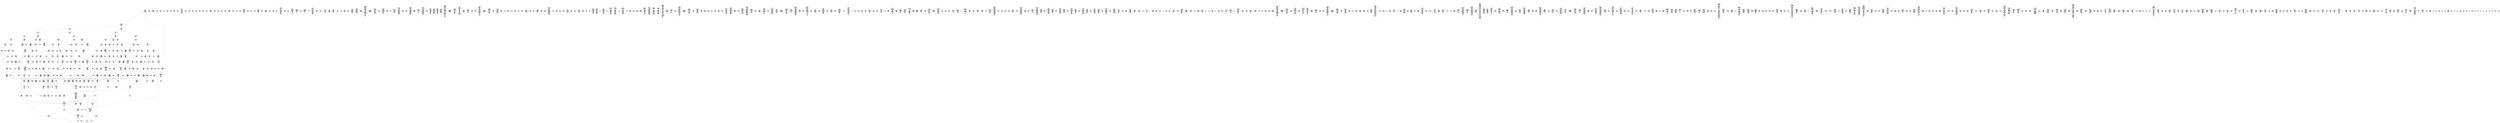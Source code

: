 /* Generated by GvGen v.1.0 (https://www.github.com/stricaud/gvgen) */

digraph G {
compound=true;
   node1 [label="[anywhere]"];
   node2 [label="# 0x0
PUSHX Data
PUSHX Data
MSTORE
PUSHX LogicData
CALLDATASIZE
LT
PUSHX Data
JUMPI
"];
   node3 [label="# 0xd
PUSHX Data
CALLDATALOAD
PUSHX BitData
SHR
PUSHX LogicData
GT
PUSHX Data
JUMPI
"];
   node4 [label="# 0x1e
PUSHX LogicData
GT
PUSHX Data
JUMPI
"];
   node5 [label="# 0x29
PUSHX LogicData
GT
PUSHX Data
JUMPI
"];
   node6 [label="# 0x34
PUSHX LogicData
EQ
PUSHX Data
JUMPI
"];
   node7 [label="# 0x3f
PUSHX LogicData
EQ
PUSHX Data
JUMPI
"];
   node8 [label="# 0x4a
PUSHX LogicData
EQ
PUSHX Data
JUMPI
"];
   node9 [label="# 0x55
PUSHX LogicData
EQ
PUSHX Data
JUMPI
"];
   node10 [label="# 0x60
PUSHX LogicData
EQ
PUSHX Data
JUMPI
"];
   node11 [label="# 0x6b
PUSHX LogicData
EQ
PUSHX Data
JUMPI
"];
   node12 [label="# 0x76
PUSHX Data
REVERT
"];
   node13 [label="# 0x7a
JUMPDEST
PUSHX LogicData
EQ
PUSHX Data
JUMPI
"];
   node14 [label="# 0x86
PUSHX LogicData
EQ
PUSHX Data
JUMPI
"];
   node15 [label="# 0x91
PUSHX LogicData
EQ
PUSHX Data
JUMPI
"];
   node16 [label="# 0x9c
PUSHX LogicData
EQ
PUSHX Data
JUMPI
"];
   node17 [label="# 0xa7
PUSHX LogicData
EQ
PUSHX Data
JUMPI
"];
   node18 [label="# 0xb2
PUSHX LogicData
EQ
PUSHX Data
JUMPI
"];
   node19 [label="# 0xbd
PUSHX Data
REVERT
"];
   node20 [label="# 0xc1
JUMPDEST
PUSHX LogicData
GT
PUSHX Data
JUMPI
"];
   node21 [label="# 0xcd
PUSHX LogicData
EQ
PUSHX Data
JUMPI
"];
   node22 [label="# 0xd8
PUSHX LogicData
EQ
PUSHX Data
JUMPI
"];
   node23 [label="# 0xe3
PUSHX LogicData
EQ
PUSHX Data
JUMPI
"];
   node24 [label="# 0xee
PUSHX LogicData
EQ
PUSHX Data
JUMPI
"];
   node25 [label="# 0xf9
PUSHX LogicData
EQ
PUSHX Data
JUMPI
"];
   node26 [label="# 0x104
PUSHX LogicData
EQ
PUSHX Data
JUMPI
"];
   node27 [label="# 0x10f
PUSHX Data
REVERT
"];
   node28 [label="# 0x113
JUMPDEST
PUSHX LogicData
EQ
PUSHX Data
JUMPI
"];
   node29 [label="# 0x11f
PUSHX LogicData
EQ
PUSHX Data
JUMPI
"];
   node30 [label="# 0x12a
PUSHX LogicData
EQ
PUSHX Data
JUMPI
"];
   node31 [label="# 0x135
PUSHX LogicData
EQ
PUSHX Data
JUMPI
"];
   node32 [label="# 0x140
PUSHX LogicData
EQ
PUSHX Data
JUMPI
"];
   node33 [label="# 0x14b
PUSHX LogicData
EQ
PUSHX Data
JUMPI
"];
   node34 [label="# 0x156
PUSHX Data
REVERT
"];
   node35 [label="# 0x15a
JUMPDEST
PUSHX LogicData
GT
PUSHX Data
JUMPI
"];
   node36 [label="# 0x166
PUSHX LogicData
GT
PUSHX Data
JUMPI
"];
   node37 [label="# 0x171
PUSHX LogicData
EQ
PUSHX Data
JUMPI
"];
   node38 [label="# 0x17c
PUSHX LogicData
EQ
PUSHX Data
JUMPI
"];
   node39 [label="# 0x187
PUSHX LogicData
EQ
PUSHX Data
JUMPI
"];
   node40 [label="# 0x192
PUSHX LogicData
EQ
PUSHX Data
JUMPI
"];
   node41 [label="# 0x19d
PUSHX LogicData
EQ
PUSHX Data
JUMPI
"];
   node42 [label="# 0x1a8
PUSHX LogicData
EQ
PUSHX Data
JUMPI
"];
   node43 [label="# 0x1b3
PUSHX Data
REVERT
"];
   node44 [label="# 0x1b7
JUMPDEST
PUSHX LogicData
EQ
PUSHX Data
JUMPI
"];
   node45 [label="# 0x1c3
PUSHX LogicData
EQ
PUSHX Data
JUMPI
"];
   node46 [label="# 0x1ce
PUSHX LogicData
EQ
PUSHX Data
JUMPI
"];
   node47 [label="# 0x1d9
PUSHX LogicData
EQ
PUSHX Data
JUMPI
"];
   node48 [label="# 0x1e4
PUSHX LogicData
EQ
PUSHX Data
JUMPI
"];
   node49 [label="# 0x1ef
PUSHX LogicData
EQ
PUSHX Data
JUMPI
"];
   node50 [label="# 0x1fa
PUSHX Data
REVERT
"];
   node51 [label="# 0x1fe
JUMPDEST
PUSHX LogicData
GT
PUSHX Data
JUMPI
"];
   node52 [label="# 0x20a
PUSHX LogicData
EQ
PUSHX Data
JUMPI
"];
   node53 [label="# 0x215
PUSHX LogicData
EQ
PUSHX Data
JUMPI
"];
   node54 [label="# 0x220
PUSHX LogicData
EQ
PUSHX Data
JUMPI
"];
   node55 [label="# 0x22b
PUSHX LogicData
EQ
PUSHX Data
JUMPI
"];
   node56 [label="# 0x236
PUSHX LogicData
EQ
PUSHX Data
JUMPI
"];
   node57 [label="# 0x241
PUSHX LogicData
EQ
PUSHX Data
JUMPI
"];
   node58 [label="# 0x24c
PUSHX Data
REVERT
"];
   node59 [label="# 0x250
JUMPDEST
PUSHX LogicData
EQ
PUSHX Data
JUMPI
"];
   node60 [label="# 0x25c
PUSHX LogicData
EQ
PUSHX Data
JUMPI
"];
   node61 [label="# 0x267
PUSHX LogicData
EQ
PUSHX Data
JUMPI
"];
   node62 [label="# 0x272
PUSHX LogicData
EQ
PUSHX Data
JUMPI
"];
   node63 [label="# 0x27d
PUSHX LogicData
EQ
PUSHX Data
JUMPI
"];
   node64 [label="# 0x288
JUMPDEST
PUSHX Data
REVERT
"];
   node65 [label="# 0x28d
JUMPDEST
CALLVALUE
ISZERO
PUSHX Data
JUMPI
"];
   node66 [label="# 0x295
PUSHX Data
REVERT
"];
   node67 [label="# 0x299
JUMPDEST
PUSHX Data
PUSHX Data
CALLDATASIZE
PUSHX Data
PUSHX Data
JUMP
"];
   node68 [label="# 0x2a8
JUMPDEST
PUSHX Data
JUMP
"];
   node69 [label="# 0x2ad
JUMPDEST
PUSHX MemData
MLOAD
ISZERO
ISZERO
MSTORE
PUSHX ArithData
ADD
"];
   node70 [label="# 0x2b9
JUMPDEST
PUSHX MemData
MLOAD
SUB
RETURN
"];
   node71 [label="# 0x2c2
JUMPDEST
CALLVALUE
ISZERO
PUSHX Data
JUMPI
"];
   node72 [label="# 0x2ca
PUSHX Data
REVERT
"];
   node73 [label="# 0x2ce
JUMPDEST
PUSHX StorData
SLOAD
PUSHX Data
PUSHX BitData
PUSHX BitData
SHL
DIV
PUSHX BitData
AND
JUMP
"];
   node74 [label="# 0x2e3
JUMPDEST
CALLVALUE
ISZERO
PUSHX Data
JUMPI
"];
   node75 [label="# 0x2eb
PUSHX Data
REVERT
"];
   node76 [label="# 0x2ef
JUMPDEST
PUSHX Data
PUSHX Data
JUMP
"];
   node77 [label="# 0x2f8
JUMPDEST
PUSHX MemData
MLOAD
PUSHX Data
PUSHX Data
JUMP
"];
   node78 [label="# 0x305
JUMPDEST
CALLVALUE
ISZERO
PUSHX Data
JUMPI
"];
   node79 [label="# 0x30d
PUSHX Data
REVERT
"];
   node80 [label="# 0x311
JUMPDEST
PUSHX Data
PUSHX Data
CALLDATASIZE
PUSHX Data
PUSHX Data
JUMP
"];
   node81 [label="# 0x320
JUMPDEST
PUSHX Data
JUMP
"];
   node82 [label="# 0x325
JUMPDEST
PUSHX MemData
MLOAD
PUSHX ArithData
PUSHX BitData
PUSHX BitData
SHL
SUB
AND
MSTORE
PUSHX ArithData
ADD
PUSHX Data
JUMP
"];
   node83 [label="# 0x33d
JUMPDEST
PUSHX Data
PUSHX Data
CALLDATASIZE
PUSHX Data
PUSHX Data
JUMP
"];
   node84 [label="# 0x34b
JUMPDEST
PUSHX Data
JUMP
"];
   node85 [label="# 0x350
JUMPDEST
STOP
"];
   node86 [label="# 0x352
JUMPDEST
CALLVALUE
ISZERO
PUSHX Data
JUMPI
"];
   node87 [label="# 0x35a
PUSHX Data
REVERT
"];
   node88 [label="# 0x35e
JUMPDEST
PUSHX StorData
SLOAD
PUSHX StorData
SLOAD
SUB
PUSHX BitData
NOT
ADD
"];
   node89 [label="# 0x36b
JUMPDEST
PUSHX MemData
MLOAD
MSTORE
PUSHX ArithData
ADD
PUSHX Data
JUMP
"];
   node90 [label="# 0x379
JUMPDEST
CALLVALUE
ISZERO
PUSHX Data
JUMPI
"];
   node91 [label="# 0x381
PUSHX Data
REVERT
"];
   node92 [label="# 0x385
JUMPDEST
PUSHX Data
PUSHX Data
CALLDATASIZE
PUSHX Data
PUSHX Data
JUMP
"];
   node93 [label="# 0x394
JUMPDEST
PUSHX Data
JUMP
"];
   node94 [label="# 0x399
JUMPDEST
PUSHX Data
PUSHX Data
CALLDATASIZE
PUSHX Data
PUSHX Data
JUMP
"];
   node95 [label="# 0x3a7
JUMPDEST
PUSHX Data
JUMP
"];
   node96 [label="# 0x3ac
JUMPDEST
CALLVALUE
ISZERO
PUSHX Data
JUMPI
"];
   node97 [label="# 0x3b4
PUSHX Data
REVERT
"];
   node98 [label="# 0x3b8
JUMPDEST
PUSHX Data
PUSHX Data
CALLDATASIZE
PUSHX Data
PUSHX Data
JUMP
"];
   node99 [label="# 0x3c7
JUMPDEST
PUSHX Data
JUMP
"];
   node100 [label="# 0x3cc
JUMPDEST
CALLVALUE
ISZERO
PUSHX Data
JUMPI
"];
   node101 [label="# 0x3d4
PUSHX Data
REVERT
"];
   node102 [label="# 0x3d8
JUMPDEST
PUSHX Data
PUSHX Data
CALLDATASIZE
PUSHX Data
PUSHX Data
JUMP
"];
   node103 [label="# 0x3e7
JUMPDEST
PUSHX Data
JUMP
"];
   node104 [label="# 0x3ec
JUMPDEST
PUSHX Data
MLOAD
ISZERO
ISZERO
MSTORE
PUSHX ArithData
ADD
MSTORE
ADD
MSTORE
PUSHX ArithData
ADD
PUSHX Data
JUMP
"];
   node105 [label="# 0x409
JUMPDEST
CALLVALUE
ISZERO
PUSHX Data
JUMPI
"];
   node106 [label="# 0x411
PUSHX Data
REVERT
"];
   node107 [label="# 0x415
JUMPDEST
PUSHX Data
PUSHX Data
CALLDATASIZE
PUSHX Data
PUSHX Data
JUMP
"];
   node108 [label="# 0x424
JUMPDEST
PUSHX Data
JUMP
"];
   node109 [label="# 0x429
JUMPDEST
CALLVALUE
ISZERO
PUSHX Data
JUMPI
"];
   node110 [label="# 0x431
PUSHX Data
REVERT
"];
   node111 [label="# 0x435
JUMPDEST
PUSHX Data
PUSHX StorData
SLOAD
JUMP
"];
   node112 [label="# 0x43f
JUMPDEST
CALLVALUE
ISZERO
PUSHX Data
JUMPI
"];
   node113 [label="# 0x447
PUSHX Data
REVERT
"];
   node114 [label="# 0x44b
JUMPDEST
PUSHX Data
PUSHX Data
CALLDATASIZE
PUSHX Data
PUSHX Data
JUMP
"];
   node115 [label="# 0x45a
JUMPDEST
PUSHX Data
JUMP
"];
   node116 [label="# 0x45f
JUMPDEST
CALLVALUE
ISZERO
PUSHX Data
JUMPI
"];
   node117 [label="# 0x467
PUSHX Data
REVERT
"];
   node118 [label="# 0x46b
JUMPDEST
PUSHX Data
PUSHX Data
CALLDATASIZE
PUSHX Data
PUSHX Data
JUMP
"];
   node119 [label="# 0x47a
JUMPDEST
PUSHX Data
JUMP
"];
   node120 [label="# 0x47f
JUMPDEST
CALLVALUE
ISZERO
PUSHX Data
JUMPI
"];
   node121 [label="# 0x487
PUSHX Data
REVERT
"];
   node122 [label="# 0x48b
JUMPDEST
PUSHX Data
PUSHX Data
JUMP
"];
   node123 [label="# 0x4a1
JUMPDEST
PUSHX Data
PUSHX Data
CALLDATASIZE
PUSHX Data
PUSHX Data
JUMP
"];
   node124 [label="# 0x4af
JUMPDEST
PUSHX Data
JUMP
"];
   node125 [label="# 0x4b4
JUMPDEST
CALLVALUE
ISZERO
PUSHX Data
JUMPI
"];
   node126 [label="# 0x4bc
PUSHX Data
REVERT
"];
   node127 [label="# 0x4c0
JUMPDEST
PUSHX Data
PUSHX Data
CALLDATASIZE
PUSHX Data
PUSHX Data
JUMP
"];
   node128 [label="# 0x4cf
JUMPDEST
PUSHX Data
JUMP
"];
   node129 [label="# 0x4d4
JUMPDEST
CALLVALUE
ISZERO
PUSHX Data
JUMPI
"];
   node130 [label="# 0x4dc
PUSHX Data
REVERT
"];
   node131 [label="# 0x4e0
JUMPDEST
PUSHX StorData
SLOAD
PUSHX Data
PUSHX ArithData
PUSHX BitData
PUSHX BitData
SHL
SUB
AND
JUMP
"];
   node132 [label="# 0x4f4
JUMPDEST
CALLVALUE
ISZERO
PUSHX Data
JUMPI
"];
   node133 [label="# 0x4fc
PUSHX Data
REVERT
"];
   node134 [label="# 0x500
JUMPDEST
PUSHX Data
PUSHX Data
CALLDATASIZE
PUSHX Data
PUSHX Data
JUMP
"];
   node135 [label="# 0x50f
JUMPDEST
PUSHX Data
JUMP
"];
   node136 [label="# 0x514
JUMPDEST
CALLVALUE
ISZERO
PUSHX Data
JUMPI
"];
   node137 [label="# 0x51c
PUSHX Data
REVERT
"];
   node138 [label="# 0x520
JUMPDEST
PUSHX Data
PUSHX Data
CALLDATASIZE
PUSHX Data
PUSHX Data
JUMP
"];
   node139 [label="# 0x52f
JUMPDEST
PUSHX Data
JUMP
"];
   node140 [label="# 0x534
JUMPDEST
PUSHX MemData
MLOAD
PUSHX Data
PUSHX Data
JUMP
"];
   node141 [label="# 0x541
JUMPDEST
CALLVALUE
ISZERO
PUSHX Data
JUMPI
"];
   node142 [label="# 0x549
PUSHX Data
REVERT
"];
   node143 [label="# 0x54d
JUMPDEST
PUSHX Data
PUSHX Data
CALLDATASIZE
PUSHX Data
PUSHX Data
JUMP
"];
   node144 [label="# 0x55c
JUMPDEST
PUSHX Data
JUMP
"];
   node145 [label="# 0x561
JUMPDEST
CALLVALUE
ISZERO
PUSHX Data
JUMPI
"];
   node146 [label="# 0x569
PUSHX Data
REVERT
"];
   node147 [label="# 0x56d
JUMPDEST
PUSHX Data
PUSHX Data
CALLDATASIZE
PUSHX Data
PUSHX Data
JUMP
"];
   node148 [label="# 0x57c
JUMPDEST
PUSHX Data
JUMP
"];
   node149 [label="# 0x581
JUMPDEST
CALLVALUE
ISZERO
PUSHX Data
JUMPI
"];
   node150 [label="# 0x589
PUSHX Data
REVERT
"];
   node151 [label="# 0x58d
JUMPDEST
PUSHX Data
PUSHX Data
CALLDATASIZE
PUSHX Data
PUSHX Data
JUMP
"];
   node152 [label="# 0x59c
JUMPDEST
PUSHX Data
JUMP
"];
   node153 [label="# 0x5a1
JUMPDEST
CALLVALUE
ISZERO
PUSHX Data
JUMPI
"];
   node154 [label="# 0x5a9
PUSHX Data
REVERT
"];
   node155 [label="# 0x5ad
JUMPDEST
PUSHX Data
PUSHX Data
JUMP
"];
   node156 [label="# 0x5b6
JUMPDEST
CALLVALUE
ISZERO
PUSHX Data
JUMPI
"];
   node157 [label="# 0x5be
PUSHX Data
REVERT
"];
   node158 [label="# 0x5c2
JUMPDEST
PUSHX Data
PUSHX Data
CALLDATASIZE
PUSHX Data
PUSHX Data
JUMP
"];
   node159 [label="# 0x5d1
JUMPDEST
PUSHX Data
JUMP
"];
   node160 [label="# 0x5d6
JUMPDEST
PUSHX MemData
MLOAD
PUSHX Data
PUSHX Data
JUMP
"];
   node161 [label="# 0x5e3
JUMPDEST
CALLVALUE
ISZERO
PUSHX Data
JUMPI
"];
   node162 [label="# 0x5eb
PUSHX Data
REVERT
"];
   node163 [label="# 0x5ef
JUMPDEST
PUSHX StorData
SLOAD
PUSHX ArithData
PUSHX BitData
PUSHX BitData
SHL
SUB
AND
PUSHX Data
JUMP
"];
   node164 [label="# 0x601
JUMPDEST
CALLVALUE
ISZERO
PUSHX Data
JUMPI
"];
   node165 [label="# 0x609
PUSHX Data
REVERT
"];
   node166 [label="# 0x60d
JUMPDEST
PUSHX Data
PUSHX Data
CALLDATASIZE
PUSHX Data
PUSHX Data
JUMP
"];
   node167 [label="# 0x61c
JUMPDEST
PUSHX Data
JUMP
"];
   node168 [label="# 0x621
JUMPDEST
CALLVALUE
ISZERO
PUSHX Data
JUMPI
"];
   node169 [label="# 0x629
PUSHX Data
REVERT
"];
   node170 [label="# 0x62d
JUMPDEST
PUSHX Data
PUSHX Data
JUMP
"];
   node171 [label="# 0x636
JUMPDEST
CALLVALUE
ISZERO
PUSHX Data
JUMPI
"];
   node172 [label="# 0x63e
PUSHX Data
REVERT
"];
   node173 [label="# 0x642
JUMPDEST
PUSHX Data
PUSHX Data
CALLDATASIZE
PUSHX Data
PUSHX Data
JUMP
"];
   node174 [label="# 0x651
JUMPDEST
PUSHX Data
JUMP
"];
   node175 [label="# 0x656
JUMPDEST
CALLVALUE
ISZERO
PUSHX Data
JUMPI
"];
   node176 [label="# 0x65e
PUSHX Data
REVERT
"];
   node177 [label="# 0x662
JUMPDEST
PUSHX Data
PUSHX Data
CALLDATASIZE
PUSHX Data
PUSHX Data
JUMP
"];
   node178 [label="# 0x671
JUMPDEST
PUSHX Data
JUMP
"];
   node179 [label="# 0x676
JUMPDEST
CALLVALUE
ISZERO
PUSHX Data
JUMPI
"];
   node180 [label="# 0x67e
PUSHX Data
REVERT
"];
   node181 [label="# 0x682
JUMPDEST
PUSHX Data
PUSHX Data
CALLDATASIZE
PUSHX Data
PUSHX Data
JUMP
"];
   node182 [label="# 0x691
JUMPDEST
PUSHX Data
PUSHX Data
MSTORE
PUSHX Data
MSTORE
PUSHX Data
SHA3
SLOAD
PUSHX BitData
AND
JUMP
"];
   node183 [label="# 0x6a6
JUMPDEST
CALLVALUE
ISZERO
PUSHX Data
JUMPI
"];
   node184 [label="# 0x6ae
PUSHX Data
REVERT
"];
   node185 [label="# 0x6b2
JUMPDEST
PUSHX Data
PUSHX Data
CALLDATASIZE
PUSHX Data
PUSHX Data
JUMP
"];
   node186 [label="# 0x6c1
JUMPDEST
PUSHX Data
JUMP
"];
   node187 [label="# 0x6c6
JUMPDEST
CALLVALUE
ISZERO
PUSHX Data
JUMPI
"];
   node188 [label="# 0x6ce
PUSHX Data
REVERT
"];
   node189 [label="# 0x6d2
JUMPDEST
PUSHX StorData
SLOAD
PUSHX Data
PUSHX BitData
PUSHX BitData
SHL
DIV
PUSHX BitData
AND
JUMP
"];
   node190 [label="# 0x6e7
JUMPDEST
CALLVALUE
ISZERO
PUSHX Data
JUMPI
"];
   node191 [label="# 0x6ef
PUSHX Data
REVERT
"];
   node192 [label="# 0x6f3
JUMPDEST
PUSHX Data
PUSHX Data
JUMP
"];
   node193 [label="# 0x6fc
JUMPDEST
CALLVALUE
ISZERO
PUSHX Data
JUMPI
"];
   node194 [label="# 0x704
PUSHX Data
REVERT
"];
   node195 [label="# 0x708
JUMPDEST
PUSHX Data
PUSHX Data
JUMP
"];
   node196 [label="# 0x711
JUMPDEST
CALLVALUE
ISZERO
PUSHX Data
JUMPI
"];
   node197 [label="# 0x719
PUSHX Data
REVERT
"];
   node198 [label="# 0x71d
JUMPDEST
PUSHX StorData
SLOAD
PUSHX Data
PUSHX BitData
PUSHX BitData
SHL
DIV
PUSHX BitData
AND
JUMP
"];
   node199 [label="# 0x732
JUMPDEST
PUSHX Data
PUSHX Data
CALLDATASIZE
PUSHX Data
PUSHX Data
JUMP
"];
   node200 [label="# 0x740
JUMPDEST
PUSHX Data
JUMP
"];
   node201 [label="# 0x745
JUMPDEST
CALLVALUE
ISZERO
PUSHX Data
JUMPI
"];
   node202 [label="# 0x74d
PUSHX Data
REVERT
"];
   node203 [label="# 0x751
JUMPDEST
PUSHX Data
PUSHX Data
CALLDATASIZE
PUSHX Data
PUSHX Data
JUMP
"];
   node204 [label="# 0x760
JUMPDEST
PUSHX Data
JUMP
"];
   node205 [label="# 0x765
JUMPDEST
CALLVALUE
ISZERO
PUSHX Data
JUMPI
"];
   node206 [label="# 0x76d
PUSHX Data
REVERT
"];
   node207 [label="# 0x771
JUMPDEST
PUSHX Data
PUSHX Data
CALLDATASIZE
PUSHX Data
PUSHX Data
JUMP
"];
   node208 [label="# 0x780
JUMPDEST
PUSHX Data
PUSHX Data
MSTORE
PUSHX Data
MSTORE
PUSHX Data
SHA3
SLOAD
JUMP
"];
   node209 [label="# 0x792
JUMPDEST
CALLVALUE
ISZERO
PUSHX Data
JUMPI
"];
   node210 [label="# 0x79a
PUSHX Data
REVERT
"];
   node211 [label="# 0x79e
JUMPDEST
PUSHX Data
PUSHX Data
CALLDATASIZE
PUSHX Data
PUSHX Data
JUMP
"];
   node212 [label="# 0x7ad
JUMPDEST
PUSHX Data
JUMP
"];
   node213 [label="# 0x7b2
JUMPDEST
PUSHX MemData
MLOAD
PUSHX Data
PUSHX Data
JUMP
"];
   node214 [label="# 0x7bf
JUMPDEST
CALLVALUE
ISZERO
PUSHX Data
JUMPI
"];
   node215 [label="# 0x7c7
PUSHX Data
REVERT
"];
   node216 [label="# 0x7cb
JUMPDEST
PUSHX Data
PUSHX Data
CALLDATASIZE
PUSHX Data
PUSHX Data
JUMP
"];
   node217 [label="# 0x7da
JUMPDEST
PUSHX Data
JUMP
"];
   node218 [label="# 0x7df
JUMPDEST
CALLVALUE
ISZERO
PUSHX Data
JUMPI
"];
   node219 [label="# 0x7e7
PUSHX Data
REVERT
"];
   node220 [label="# 0x7eb
JUMPDEST
PUSHX Data
PUSHX Data
CALLDATASIZE
PUSHX Data
PUSHX Data
JUMP
"];
   node221 [label="# 0x7fa
JUMPDEST
PUSHX Data
JUMP
"];
   node222 [label="# 0x7ff
JUMPDEST
CALLVALUE
ISZERO
PUSHX Data
JUMPI
"];
   node223 [label="# 0x807
PUSHX Data
REVERT
"];
   node224 [label="# 0x80b
JUMPDEST
PUSHX Data
PUSHX Data
JUMP
"];
   node225 [label="# 0x814
JUMPDEST
CALLVALUE
ISZERO
PUSHX Data
JUMPI
"];
   node226 [label="# 0x81c
PUSHX Data
REVERT
"];
   node227 [label="# 0x820
JUMPDEST
PUSHX Data
PUSHX Data
CALLDATASIZE
PUSHX Data
PUSHX Data
JUMP
"];
   node228 [label="# 0x82f
JUMPDEST
PUSHX Data
JUMP
"];
   node229 [label="# 0x834
JUMPDEST
CALLVALUE
ISZERO
PUSHX Data
JUMPI
"];
   node230 [label="# 0x83c
PUSHX Data
REVERT
"];
   node231 [label="# 0x840
JUMPDEST
PUSHX Data
PUSHX Data
CALLDATASIZE
PUSHX Data
PUSHX Data
JUMP
"];
   node232 [label="# 0x84f
JUMPDEST
PUSHX ArithData
PUSHX BitData
PUSHX BitData
SHL
SUB
AND
PUSHX Data
MSTORE
PUSHX Data
PUSHX Data
MSTORE
PUSHX Data
SHA3
AND
MSTORE
MSTORE
SHA3
SLOAD
PUSHX BitData
AND
JUMP
"];
   node233 [label="# 0x87d
JUMPDEST
CALLVALUE
ISZERO
PUSHX Data
JUMPI
"];
   node234 [label="# 0x885
PUSHX Data
REVERT
"];
   node235 [label="# 0x889
JUMPDEST
PUSHX Data
PUSHX Data
CALLDATASIZE
PUSHX Data
PUSHX Data
JUMP
"];
   node236 [label="# 0x898
JUMPDEST
PUSHX Data
JUMP
"];
   node237 [label="# 0x89d
JUMPDEST
CALLVALUE
ISZERO
PUSHX Data
JUMPI
"];
   node238 [label="# 0x8a5
PUSHX Data
REVERT
"];
   node239 [label="# 0x8a9
JUMPDEST
PUSHX Data
PUSHX Data
CALLDATASIZE
PUSHX Data
PUSHX Data
JUMP
"];
   node240 [label="# 0x8b8
JUMPDEST
PUSHX Data
JUMP
"];
   node241 [label="# 0x8bd
JUMPDEST
PUSHX Data
PUSHX BitData
PUSHX BitData
SHL
PUSHX ArithData
PUSHX BitData
PUSHX BitData
SHL
SUB
NOT
AND
EQ
PUSHX Data
JUMPI
"];
   node242 [label="# 0x8d9
PUSHX BitData
PUSHX BitData
SHL
PUSHX ArithData
PUSHX BitData
PUSHX BitData
SHL
SUB
NOT
AND
EQ
"];
   node243 [label="# 0x8ee
JUMPDEST
PUSHX Data
JUMPI
"];
   node244 [label="# 0x8f4
PUSHX BitData
PUSHX BitData
SHL
PUSHX ArithData
PUSHX BitData
PUSHX BitData
SHL
SUB
NOT
AND
EQ
"];
   node245 [label="# 0x909
JUMPDEST
JUMP
"];
   node246 [label="# 0x90f
JUMPDEST
PUSHX Data
PUSHX StorData
SLOAD
PUSHX Data
PUSHX Data
JUMP
"];
   node247 [label="# 0x91e
JUMPDEST
PUSHX ArithData
ADD
PUSHX ArithData
DIV
MUL
PUSHX ArithData
ADD
PUSHX MemData
MLOAD
ADD
PUSHX Data
MSTORE
MSTORE
PUSHX ArithData
ADD
SLOAD
PUSHX Data
PUSHX Data
JUMP
"];
   node248 [label="# 0x94a
JUMPDEST
ISZERO
PUSHX Data
JUMPI
"];
   node249 [label="# 0x951
PUSHX LogicData
LT
PUSHX Data
JUMPI
"];
   node250 [label="# 0x959
PUSHX ArithData
SLOAD
DIV
MUL
MSTORE
PUSHX ArithData
ADD
PUSHX Data
JUMP
"];
   node251 [label="# 0x96c
JUMPDEST
ADD
PUSHX Data
MSTORE
PUSHX Data
PUSHX Data
SHA3
"];
   node252 [label="# 0x97a
JUMPDEST
SLOAD
MSTORE
PUSHX ArithData
ADD
PUSHX ArithData
ADD
GT
PUSHX Data
JUMPI
"];
   node253 [label="# 0x98e
SUB
PUSHX BitData
AND
ADD
"];
   node254 [label="# 0x997
JUMPDEST
JUMP
"];
   node255 [label="# 0x9a1
JUMPDEST
PUSHX Data
PUSHX Data
PUSHX Data
JUMP
"];
   node256 [label="# 0x9ac
JUMPDEST
PUSHX Data
JUMPI
"];
   node257 [label="# 0x9b1
PUSHX MemData
MLOAD
PUSHX BitData
PUSHX BitData
SHL
MSTORE
PUSHX ArithData
ADD
PUSHX MemData
MLOAD
SUB
REVERT
"];
   node258 [label="# 0x9c9
JUMPDEST
PUSHX Data
MSTORE
PUSHX Data
PUSHX Data
MSTORE
PUSHX Data
SHA3
SLOAD
PUSHX ArithData
PUSHX BitData
PUSHX BitData
SHL
SUB
AND
JUMP
"];
   node259 [label="# 0x9e5
JUMPDEST
PUSHX Data
EXTCODESIZE
ISZERO
PUSHX Data
JUMPI
"];
   node260 [label="# 0x9fc
PUSHX MemData
MLOAD
PUSHX BitData
PUSHX BitData
SHL
MSTORE
ADDRESS
PUSHX ArithData
ADD
MSTORE
PUSHX ArithData
PUSHX BitData
PUSHX BitData
SHL
SUB
AND
PUSHX ArithData
ADD
MSTORE
PUSHX Data
PUSHX Data
PUSHX ArithData
ADD
PUSHX Data
PUSHX MemData
MLOAD
SUB
GAS
STATICCALL
ISZERO
ISZERO
PUSHX Data
JUMPI
"];
   node261 [label="# 0xa4a
RETURNDATASIZE
PUSHX Data
RETURNDATACOPY
RETURNDATASIZE
PUSHX Data
REVERT
"];
   node262 [label="# 0xa53
JUMPDEST
PUSHX MemData
MLOAD
RETURNDATASIZE
PUSHX BitData
NOT
PUSHX ArithData
ADD
AND
ADD
PUSHX Data
MSTORE
ADD
PUSHX Data
PUSHX Data
JUMP
"];
   node263 [label="# 0xa77
JUMPDEST
PUSHX Data
JUMPI
"];
   node264 [label="# 0xa7c
PUSHX MemData
MLOAD
PUSHX BitData
PUSHX BitData
SHL
MSTORE
PUSHX ArithData
PUSHX BitData
PUSHX BitData
SHL
SUB
AND
PUSHX ArithData
ADD
MSTORE
PUSHX ArithData
ADD
"];
   node265 [label="# 0xa9b
JUMPDEST
PUSHX MemData
MLOAD
SUB
REVERT
"];
   node266 [label="# 0xaa4
JUMPDEST
PUSHX Data
PUSHX Data
JUMP
"];
   node267 [label="# 0xaae
JUMPDEST
JUMP
"];
   node268 [label="# 0xab3
JUMPDEST
PUSHX StorData
SLOAD
PUSHX Data
PUSHX BitData
PUSHX BitData
SHL
DIV
PUSHX BitData
AND
PUSHX Data
JUMPI
"];
   node269 [label="# 0xac8
PUSHX MemData
MLOAD
PUSHX BitData
PUSHX BitData
SHL
MSTORE
PUSHX Data
PUSHX ArithData
ADD
MSTORE
PUSHX Data
PUSHX ArithData
ADD
MSTORE
PUSHX Data
PUSHX ArithData
ADD
MSTORE
PUSHX ArithData
ADD
PUSHX Data
JUMP
"];
   node270 [label="# 0xb0f
JUMPDEST
PUSHX Data
PUSHX Data
JUMP
"];
   node271 [label="# 0xb18
JUMPDEST
PUSHX Data
JUMPI
"];
   node272 [label="# 0xb1d
PUSHX MemData
MLOAD
PUSHX BitData
PUSHX BitData
SHL
MSTORE
PUSHX Data
PUSHX ArithData
ADD
MSTORE
PUSHX Data
PUSHX ArithData
ADD
MSTORE
PUSHX BitData
PUSHX BitData
SHL
PUSHX ArithData
ADD
MSTORE
PUSHX ArithData
ADD
PUSHX Data
JUMP
"];
   node273 [label="# 0xb58
JUMPDEST
CALLER
PUSHX Data
PUSHX Data
JUMP
"];
   node274 [label="# 0xb62
JUMPDEST
PUSHX ArithData
PUSHX BitData
PUSHX BitData
SHL
SUB
AND
EQ
PUSHX Data
JUMPI
"];
   node275 [label="# 0xb71
PUSHX MemData
MLOAD
PUSHX BitData
PUSHX BitData
SHL
MSTORE
PUSHX Data
PUSHX ArithData
ADD
MSTORE
PUSHX Data
PUSHX ArithData
ADD
MSTORE
PUSHX BitData
PUSHX BitData
SHL
PUSHX ArithData
ADD
MSTORE
PUSHX ArithData
ADD
PUSHX Data
JUMP
"];
   node276 [label="# 0xbae
JUMPDEST
PUSHX Data
PUSHX Data
JUMP
"];
   node277 [label="# 0xbb7
JUMPDEST
CALLER
PUSHX Data
MSTORE
PUSHX Data
PUSHX Data
MSTORE
PUSHX Data
SHA3
MSTORE
MSTORE
SHA3
SLOAD
ISZERO
PUSHX Data
JUMPI
"];
   node278 [label="# 0xbd8
CALLER
PUSHX Data
MSTORE
PUSHX Data
PUSHX Data
MSTORE
PUSHX Data
SHA3
MSTORE
MSTORE
SHA3
SLOAD
PUSHX Data
TIMESTAMP
PUSHX Data
JUMP
"];
   node279 [label="# 0xbfc
JUMPDEST
CALLER
PUSHX Data
MSTORE
PUSHX Data
PUSHX Data
MSTORE
PUSHX Data
SHA3
MSTORE
MSTORE
SHA3
SLOAD
PUSHX Data
PUSHX Data
JUMP
"];
   node280 [label="# 0xc26
JUMPDEST
SSTORE
CALLER
PUSHX Data
MSTORE
PUSHX Data
PUSHX Data
MSTORE
PUSHX Data
SHA3
MSTORE
MSTORE
SHA3
SSTORE
"];
   node281 [label="# 0xc47
JUMPDEST
PUSHX StorData
SLOAD
PUSHX MemData
MLOAD
PUSHX BitData
PUSHX BitData
SHL
MSTORE
PUSHX ArithData
ADD
MSTORE
CALLER
PUSHX ArithData
ADD
MSTORE
PUSHX ArithData
PUSHX BitData
PUSHX BitData
SHL
SUB
AND
PUSHX Data
PUSHX Data
PUSHX ArithData
ADD
PUSHX Data
PUSHX MemData
MLOAD
SUB
PUSHX Data
GAS
CALL
ISZERO
ISZERO
PUSHX Data
JUMPI
"];
   node282 [label="# 0xc94
RETURNDATASIZE
PUSHX Data
RETURNDATACOPY
RETURNDATASIZE
PUSHX Data
REVERT
"];
   node283 [label="# 0xc9d
JUMPDEST
PUSHX MemData
MLOAD
RETURNDATASIZE
PUSHX BitData
NOT
PUSHX ArithData
ADD
AND
ADD
PUSHX Data
MSTORE
ADD
PUSHX Data
PUSHX Data
JUMP
"];
   node284 [label="# 0xcc1
JUMPDEST
CALLER
PUSHX Data
MSTORE
PUSHX Data
PUSHX ArithData
MSTORE
PUSHX Data
SHA3
MSTORE
MSTORE
SHA3
SLOAD
MLOAD
MSTORE
ADD
MSTORE
ADD
MSTORE
PUSHX Data
PUSHX ArithData
ADD
PUSHX MemData
MLOAD
SUB
LOGX
JUMP
"];
   node285 [label="# 0xd27
JUMPDEST
PUSHX Data
EXTCODESIZE
ISZERO
PUSHX Data
JUMPI
"];
   node286 [label="# 0xd3e
CALLER
PUSHX ArithData
PUSHX BitData
PUSHX BitData
SHL
SUB
AND
SUB
PUSHX Data
JUMPI
"];
   node287 [label="# 0xd4e
PUSHX Data
PUSHX Data
JUMP
"];
   node288 [label="# 0xd58
JUMPDEST
PUSHX Data
JUMP
"];
   node289 [label="# 0xd5d
JUMPDEST
PUSHX MemData
MLOAD
PUSHX BitData
PUSHX BitData
SHL
MSTORE
ADDRESS
PUSHX ArithData
ADD
MSTORE
CALLER
PUSHX ArithData
ADD
MSTORE
PUSHX Data
PUSHX Data
PUSHX ArithData
ADD
PUSHX Data
PUSHX MemData
MLOAD
SUB
GAS
STATICCALL
ISZERO
ISZERO
PUSHX Data
JUMPI
"];
   node290 [label="# 0xda3
RETURNDATASIZE
PUSHX Data
RETURNDATACOPY
RETURNDATASIZE
PUSHX Data
REVERT
"];
   node291 [label="# 0xdac
JUMPDEST
PUSHX MemData
MLOAD
RETURNDATASIZE
PUSHX BitData
NOT
PUSHX ArithData
ADD
AND
ADD
PUSHX Data
MSTORE
ADD
PUSHX Data
PUSHX Data
JUMP
"];
   node292 [label="# 0xdd0
JUMPDEST
PUSHX Data
JUMPI
"];
   node293 [label="# 0xdd5
PUSHX MemData
MLOAD
PUSHX BitData
PUSHX BitData
SHL
MSTORE
CALLER
PUSHX ArithData
ADD
MSTORE
PUSHX ArithData
ADD
PUSHX Data
JUMP
"];
   node294 [label="# 0xdef
JUMPDEST
PUSHX Data
PUSHX Data
JUMP
"];
   node295 [label="# 0xdfa
JUMPDEST
JUMP
"];
   node296 [label="# 0xe00
JUMPDEST
PUSHX Data
PUSHX Data
JUMP
"];
   node297 [label="# 0xe08
JUMPDEST
PUSHX Data
"];
   node298 [label="# 0xe0c
JUMPDEST
LT
ISZERO
PUSHX Data
JUMPI
"];
   node299 [label="# 0xe15
LT
PUSHX Data
JUMPI
"];
   node300 [label="# 0xe1f
PUSHX Data
PUSHX Data
JUMP
"];
   node301 [label="# 0xe26
JUMPDEST
PUSHX ArithData
MUL
ADD
CALLDATALOAD
PUSHX Data
PUSHX Data
JUMP
"];
   node302 [label="# 0xe38
JUMPDEST
PUSHX Data
PUSHX Data
JUMP
"];
   node303 [label="# 0xe43
JUMPDEST
PUSHX Data
JUMP
"];
   node304 [label="# 0xe4a
JUMPDEST
PUSHX StorData
SLOAD
PUSHX Data
PUSHX StorData
SLOAD
PUSHX BitData
NOT
ADD
JUMP
"];
   node305 [label="# 0xe5c
JUMPDEST
PUSHX Data
PUSHX Data
JUMP
"];
   node306 [label="# 0xe66
JUMPDEST
GT
ISZERO
PUSHX Data
JUMPI
"];
   node307 [label="# 0xe6d
PUSHX MemData
MLOAD
PUSHX BitData
PUSHX BitData
SHL
MSTORE
PUSHX Data
PUSHX ArithData
ADD
MSTORE
PUSHX Data
PUSHX ArithData
ADD
MSTORE
PUSHX BitData
PUSHX BitData
SHL
PUSHX ArithData
ADD
MSTORE
PUSHX ArithData
ADD
PUSHX Data
JUMP
"];
   node308 [label="# 0xeaa
JUMPDEST
PUSHX Data
"];
   node309 [label="# 0xead
JUMPDEST
LT
ISZERO
PUSHX Data
JUMPI
"];
   node310 [label="# 0xeb6
PUSHX Data
LT
PUSHX Data
JUMPI
"];
   node311 [label="# 0xec3
PUSHX Data
PUSHX Data
JUMP
"];
   node312 [label="# 0xeca
JUMPDEST
PUSHX ArithData
MUL
ADD
PUSHX ArithData
ADD
PUSHX Data
PUSHX Data
JUMP
"];
   node313 [label="# 0xedf
JUMPDEST
LT
PUSHX Data
JUMPI
"];
   node314 [label="# 0xeea
PUSHX Data
PUSHX Data
JUMP
"];
   node315 [label="# 0xef1
JUMPDEST
PUSHX ArithData
MUL
ADD
CALLDATALOAD
PUSHX Data
JUMP
"];
   node316 [label="# 0xefd
JUMPDEST
PUSHX Data
PUSHX Data
JUMP
"];
   node317 [label="# 0xf06
JUMPDEST
PUSHX Data
JUMP
"];
   node318 [label="# 0xf0d
JUMPDEST
JUMP
"];
   node319 [label="# 0xf15
JUMPDEST
CALLER
PUSHX Data
MSTORE
PUSHX Data
PUSHX Data
MSTORE
PUSHX Data
SHA3
MSTORE
MSTORE
SHA3
SLOAD
ISZERO
PUSHX Data
JUMPI
"];
   node320 [label="# 0xf3a
CALLER
PUSHX Data
MSTORE
PUSHX Data
PUSHX Data
MSTORE
PUSHX Data
SHA3
MSTORE
MSTORE
SHA3
SLOAD
PUSHX Data
PUSHX Data
TIMESTAMP
PUSHX Data
JUMP
"];
   node321 [label="# 0xf62
JUMPDEST
"];
   node322 [label="# 0xf65
JUMPDEST
CALLER
PUSHX Data
MSTORE
PUSHX Data
PUSHX Data
MSTORE
PUSHX Data
SHA3
MSTORE
MSTORE
SHA3
SLOAD
PUSHX Data
PUSHX Data
JUMP
"];
   node323 [label="# 0xf8a
JUMPDEST
JUMP
"];
   node324 [label="# 0xf92
JUMPDEST
PUSHX ArithData
PUSHX BitData
PUSHX BitData
SHL
SUB
AND
PUSHX Data
MSTORE
PUSHX Data
PUSHX Data
MSTORE
PUSHX Data
SHA3
MSTORE
MSTORE
SHA3
SLOAD
ISZERO
PUSHX Data
JUMPI
"];
   node325 [label="# 0xfc0
PUSHX ArithData
PUSHX BitData
PUSHX BitData
SHL
SUB
AND
PUSHX Data
MSTORE
PUSHX Data
PUSHX Data
MSTORE
PUSHX Data
SHA3
MSTORE
MSTORE
SHA3
SLOAD
PUSHX Data
PUSHX Data
TIMESTAMP
PUSHX Data
JUMP
"];
   node326 [label="# 0xff1
JUMPDEST
"];
   node327 [label="# 0xff4
JUMPDEST
PUSHX ArithData
PUSHX BitData
PUSHX BitData
SHL
SUB
AND
PUSHX Data
MSTORE
PUSHX Data
PUSHX Data
MSTORE
PUSHX Data
SHA3
MSTORE
MSTORE
SHA3
SLOAD
PUSHX Data
PUSHX Data
JUMP
"];
   node328 [label="# 0x1022
JUMPDEST
JUMP
"];
   node329 [label="# 0x102b
JUMPDEST
PUSHX Data
PUSHX Data
JUMP
"];
   node330 [label="# 0x1033
JUMPDEST
PUSHX Data
SSTORE
JUMP
"];
   node331 [label="# 0x1038
JUMPDEST
PUSHX Data
PUSHX Data
JUMP
"];
   node332 [label="# 0x1040
JUMPDEST
PUSHX Data
PUSHX Data
PUSHX Data
JUMP
"];
   node333 [label="# 0x104b
JUMPDEST
PUSHX ArithData
PUSHX BitData
PUSHX BitData
SHL
SUB
AND
PUSHX ArithData
MSTORE
PUSHX Data
PUSHX Data
MSTORE
PUSHX Data
SHA3
MSTORE
MSTORE
SHA3
SLOAD
SUB
PUSHX Data
JUMPI
"];
   node334 [label="# 0x1078
PUSHX MemData
MLOAD
PUSHX BitData
PUSHX BitData
SHL
MSTORE
PUSHX Data
PUSHX ArithData
ADD
MSTORE
PUSHX Data
PUSHX ArithData
ADD
MSTORE
PUSHX BitData
PUSHX BitData
SHL
PUSHX ArithData
ADD
MSTORE
PUSHX ArithData
ADD
PUSHX Data
JUMP
"];
   node335 [label="# 0x10b7
JUMPDEST
PUSHX ArithData
PUSHX BitData
PUSHX BitData
SHL
SUB
AND
PUSHX Data
MSTORE
PUSHX Data
PUSHX Data
MSTORE
PUSHX Data
SHA3
MSTORE
MSTORE
SHA3
SLOAD
PUSHX Data
TIMESTAMP
PUSHX Data
JUMP
"];
   node336 [label="# 0x10e5
JUMPDEST
PUSHX ArithData
PUSHX BitData
PUSHX BitData
SHL
SUB
AND
PUSHX Data
MSTORE
PUSHX Data
PUSHX Data
MSTORE
PUSHX Data
SHA3
MSTORE
MSTORE
SHA3
SLOAD
PUSHX Data
PUSHX Data
JUMP
"];
   node337 [label="# 0x1118
JUMPDEST
SSTORE
PUSHX ArithData
PUSHX BitData
PUSHX BitData
SHL
SUB
AND
PUSHX Data
MSTORE
PUSHX Data
PUSHX ArithData
MSTORE
PUSHX Data
SHA3
MSTORE
MSTORE
SHA3
SSTORE
MLOAD
MSTORE
ADD
MSTORE
PUSHX Data
ADD
PUSHX MemData
MLOAD
SUB
LOGX
PUSHX MemData
MLOAD
MSTORE
PUSHX Data
PUSHX ArithData
ADD
PUSHX MemData
MLOAD
SUB
LOGX
JUMP
"];
   node338 [label="# 0x11b0
JUMPDEST
PUSHX Data
EXTCODESIZE
ISZERO
PUSHX Data
JUMPI
"];
   node339 [label="# 0x11c7
CALLER
PUSHX ArithData
PUSHX BitData
PUSHX BitData
SHL
SUB
AND
SUB
PUSHX Data
JUMPI
"];
   node340 [label="# 0x11d7
PUSHX Data
PUSHX Data
JUMP
"];
   node341 [label="# 0x11e1
JUMPDEST
PUSHX MemData
MLOAD
PUSHX BitData
PUSHX BitData
SHL
MSTORE
ADDRESS
PUSHX ArithData
ADD
MSTORE
CALLER
PUSHX ArithData
ADD
MSTORE
PUSHX Data
PUSHX Data
PUSHX ArithData
ADD
PUSHX Data
PUSHX MemData
MLOAD
SUB
GAS
STATICCALL
ISZERO
ISZERO
PUSHX Data
JUMPI
"];
   node342 [label="# 0x1227
RETURNDATASIZE
PUSHX Data
RETURNDATACOPY
RETURNDATASIZE
PUSHX Data
REVERT
"];
   node343 [label="# 0x1230
JUMPDEST
PUSHX MemData
MLOAD
RETURNDATASIZE
PUSHX BitData
NOT
PUSHX ArithData
ADD
AND
ADD
PUSHX Data
MSTORE
ADD
PUSHX Data
PUSHX Data
JUMP
"];
   node344 [label="# 0x1254
JUMPDEST
PUSHX Data
JUMPI
"];
   node345 [label="# 0x1259
PUSHX MemData
MLOAD
PUSHX BitData
PUSHX BitData
SHL
MSTORE
CALLER
PUSHX ArithData
ADD
MSTORE
PUSHX ArithData
ADD
PUSHX Data
JUMP
"];
   node346 [label="# 0x1273
JUMPDEST
PUSHX Data
PUSHX Data
JUMP
"];
   node347 [label="# 0x127e
JUMPDEST
PUSHX Data
PUSHX Data
PUSHX Data
JUMP
"];
   node348 [label="# 0x1289
JUMPDEST
JUMP
"];
   node349 [label="# 0x128c
JUMPDEST
PUSHX Data
PUSHX Data
JUMP
"];
   node350 [label="# 0x1294
JUMPDEST
PUSHX Data
"];
   node351 [label="# 0x1298
JUMPDEST
LT
ISZERO
PUSHX Data
JUMPI
"];
   node352 [label="# 0x12a1
PUSHX Data
PUSHX Data
LT
PUSHX Data
JUMPI
"];
   node353 [label="# 0x12af
PUSHX Data
PUSHX Data
JUMP
"];
   node354 [label="# 0x12b6
JUMPDEST
PUSHX ArithData
MUL
ADD
CALLDATALOAD
MSTORE
ADD
MSTORE
PUSHX ArithData
ADD
PUSHX Data
SHA3
SLOAD
PUSHX BitData
AND
ISZERO
PUSHX Data
JUMPI
"];
   node355 [label="# 0x12d9
PUSHX MemData
MLOAD
PUSHX BitData
PUSHX BitData
SHL
MSTORE
PUSHX Data
PUSHX ArithData
ADD
MSTORE
PUSHX Data
PUSHX ArithData
ADD
MSTORE
PUSHX Data
PUSHX ArithData
ADD
MSTORE
PUSHX ArithData
ADD
PUSHX Data
JUMP
"];
   node356 [label="# 0x1320
JUMPDEST
PUSHX Data
PUSHX Data
LT
PUSHX Data
JUMPI
"];
   node357 [label="# 0x132f
PUSHX Data
PUSHX Data
JUMP
"];
   node358 [label="# 0x1336
JUMPDEST
PUSHX ArithData
MUL
ADD
CALLDATALOAD
MSTORE
PUSHX ArithData
ADD
MSTORE
PUSHX ArithData
ADD
PUSHX Data
SHA3
SLOAD
PUSHX LogicData
EQ
PUSHX Data
JUMPI
"];
   node359 [label="# 0x1354
PUSHX MemData
MLOAD
PUSHX BitData
PUSHX BitData
SHL
MSTORE
PUSHX Data
PUSHX ArithData
ADD
MSTORE
PUSHX Data
PUSHX ArithData
ADD
MSTORE
PUSHX Data
PUSHX ArithData
ADD
MSTORE
PUSHX BitData
PUSHX BitData
SHL
PUSHX ArithData
ADD
MSTORE
PUSHX ArithData
ADD
PUSHX Data
JUMP
"];
   node360 [label="# 0x13a9
JUMPDEST
PUSHX StorData
SLOAD
PUSHX ArithData
PUSHX BitData
PUSHX BitData
SHL
SUB
AND
PUSHX Data
LT
PUSHX Data
JUMPI
"];
   node361 [label="# 0x13c3
PUSHX Data
PUSHX Data
JUMP
"];
   node362 [label="# 0x13ca
JUMPDEST
PUSHX ArithData
MUL
ADD
CALLDATALOAD
PUSHX Data
JUMP
"];
   node363 [label="# 0x13d6
JUMPDEST
PUSHX ArithData
PUSHX BitData
PUSHX BitData
SHL
SUB
AND
PUSHX ArithData
PUSHX BitData
PUSHX BitData
SHL
SUB
AND
PUSHX Data
LT
PUSHX Data
JUMPI
"];
   node364 [label="# 0x13f9
PUSHX Data
PUSHX Data
JUMP
"];
   node365 [label="# 0x1400
JUMPDEST
PUSHX ArithData
MUL
ADD
CALLDATALOAD
PUSHX MemData
MLOAD
PUSHX BitData
AND
PUSHX BitData
SHL
MSTORE
PUSHX ArithData
ADD
PUSHX Data
MSTORE
PUSHX ArithData
ADD
JUMP
"];
   node366 [label="# 0x1425
JUMPDEST
PUSHX Data
PUSHX MemData
MLOAD
SUB
GAS
STATICCALL
ISZERO
ISZERO
PUSHX Data
JUMPI
"];
   node367 [label="# 0x1439
RETURNDATASIZE
PUSHX Data
RETURNDATACOPY
RETURNDATASIZE
PUSHX Data
REVERT
"];
   node368 [label="# 0x1442
JUMPDEST
PUSHX MemData
MLOAD
RETURNDATASIZE
PUSHX BitData
NOT
PUSHX ArithData
ADD
AND
ADD
PUSHX Data
MSTORE
ADD
PUSHX Data
PUSHX Data
JUMP
"];
   node369 [label="# 0x1466
JUMPDEST
PUSHX ArithData
PUSHX BitData
PUSHX BitData
SHL
SUB
AND
EQ
PUSHX Data
JUMPI
"];
   node370 [label="# 0x1475
PUSHX MemData
MLOAD
PUSHX BitData
PUSHX BitData
SHL
MSTORE
PUSHX Data
PUSHX ArithData
ADD
MSTORE
PUSHX Data
PUSHX ArithData
ADD
MSTORE
PUSHX Data
PUSHX ArithData
ADD
MSTORE
PUSHX BitData
PUSHX BitData
SHL
PUSHX ArithData
ADD
MSTORE
PUSHX ArithData
ADD
PUSHX Data
JUMP
"];
   node371 [label="# 0x14cc
JUMPDEST
PUSHX Data
PUSHX Data
PUSHX Data
LT
PUSHX Data
JUMPI
"];
   node372 [label="# 0x14dd
PUSHX Data
PUSHX Data
JUMP
"];
   node373 [label="# 0x14e4
JUMPDEST
PUSHX ArithData
MUL
ADD
CALLDATALOAD
MSTORE
PUSHX ArithData
ADD
MSTORE
PUSHX ArithData
ADD
PUSHX Data
SHA3
PUSHX ArithData
PUSHX ArithData
EXP
SLOAD
PUSHX ArithData
MUL
NOT
AND
ISZERO
ISZERO
MUL
OR
SSTORE
LT
PUSHX Data
JUMPI
"];
   node374 [label="# 0x151b
PUSHX Data
PUSHX Data
JUMP
"];
   node375 [label="# 0x1522
JUMPDEST
PUSHX ArithData
MUL
ADD
CALLDATALOAD
PUSHX Data
PUSHX Data
LT
PUSHX Data
JUMPI
"];
   node376 [label="# 0x1538
PUSHX Data
PUSHX Data
JUMP
"];
   node377 [label="# 0x153f
JUMPDEST
PUSHX ArithData
MUL
ADD
CALLDATALOAD
MSTORE
PUSHX ArithData
ADD
MSTORE
PUSHX ArithData
ADD
PUSHX Data
SHA3
SSTORE
PUSHX Data
PUSHX Data
JUMP
"];
   node378 [label="# 0x1563
JUMPDEST
PUSHX Data
JUMP
"];
   node379 [label="# 0x156a
JUMPDEST
PUSHX Data
PUSHX Data
PUSHX LogicData
GT
ISZERO
PUSHX Data
JUMPI
"];
   node380 [label="# 0x1581
PUSHX Data
PUSHX Data
JUMP
"];
   node381 [label="# 0x1588
JUMPDEST
PUSHX MemData
MLOAD
MSTORE
PUSHX ArithData
MUL
PUSHX ArithData
ADD
ADD
PUSHX Data
MSTORE
ISZERO
PUSHX Data
JUMPI
"];
   node382 [label="# 0x15a2
PUSHX ArithData
ADD
"];
   node383 [label="# 0x15a6
JUMPDEST
PUSHX Data
MLOAD
PUSHX ArithData
ADD
MSTORE
PUSHX Data
MSTORE
PUSHX ArithData
ADD
MSTORE
ADD
MSTORE
PUSHX ArithData
ADD
MSTORE
MSTORE
PUSHX BitData
NOT
ADD
ADD
PUSHX Data
JUMPI
"];
   node384 [label="# 0x15d8
"];
   node385 [label="# 0x15da
JUMPDEST
PUSHX Data
"];
   node386 [label="# 0x15e0
JUMPDEST
EQ
PUSHX Data
JUMPI
"];
   node387 [label="# 0x15e8
PUSHX Data
LT
PUSHX Data
JUMPI
"];
   node388 [label="# 0x15f5
PUSHX Data
PUSHX Data
JUMP
"];
   node389 [label="# 0x15fc
JUMPDEST
PUSHX ArithData
MUL
ADD
CALLDATALOAD
PUSHX Data
JUMP
"];
   node390 [label="# 0x1608
JUMPDEST
MLOAD
LT
PUSHX Data
JUMPI
"];
   node391 [label="# 0x1613
PUSHX Data
PUSHX Data
JUMP
"];
   node392 [label="# 0x161a
JUMPDEST
PUSHX ArithData
MUL
ADD
ADD
MSTORE
PUSHX ArithData
ADD
PUSHX Data
JUMP
"];
   node393 [label="# 0x162d
JUMPDEST
JUMP
"];
   node394 [label="# 0x1636
JUMPDEST
PUSHX Data
PUSHX Data
JUMP
"];
   node395 [label="# 0x163e
JUMPDEST
PUSHX StorData
SLOAD
PUSHX ArithData
PUSHX BitData
PUSHX BitData
SHL
SUB
NOT
AND
PUSHX ArithData
PUSHX BitData
PUSHX BitData
SHL
SUB
AND
OR
SSTORE
JUMP
"];
   node396 [label="# 0x1660
JUMPDEST
PUSHX Data
PUSHX Data
PUSHX Data
JUMP
"];
   node397 [label="# 0x166b
JUMPDEST
PUSHX Data
PUSHX ArithData
PUSHX BitData
PUSHX BitData
SHL
SUB
AND
PUSHX Data
JUMPI
"];
   node398 [label="# 0x167c
PUSHX MemData
MLOAD
PUSHX BitData
PUSHX BitData
SHL
MSTORE
PUSHX ArithData
ADD
PUSHX MemData
MLOAD
SUB
REVERT
"];
   node399 [label="# 0x1694
JUMPDEST
PUSHX ArithData
PUSHX BitData
PUSHX BitData
SHL
SUB
AND
PUSHX Data
MSTORE
PUSHX Data
PUSHX Data
MSTORE
PUSHX Data
SHA3
SLOAD
PUSHX BitData
AND
JUMP
"];
   node400 [label="# 0x16ba
JUMPDEST
PUSHX Data
PUSHX Data
JUMP
"];
   node401 [label="# 0x16c2
JUMPDEST
PUSHX Data
PUSHX Data
PUSHX Data
JUMP
"];
   node402 [label="# 0x16cc
JUMPDEST
JUMP
"];
   node403 [label="# 0x16ce
JUMPDEST
PUSHX Data
PUSHX Data
PUSHX Data
PUSHX Data
PUSHX Data
JUMP
"];
   node404 [label="# 0x16de
JUMPDEST
PUSHX Data
PUSHX LogicData
GT
ISZERO
PUSHX Data
JUMPI
"];
   node405 [label="# 0x16f4
PUSHX Data
PUSHX Data
JUMP
"];
   node406 [label="# 0x16fb
JUMPDEST
PUSHX MemData
MLOAD
MSTORE
PUSHX ArithData
MUL
PUSHX ArithData
ADD
ADD
PUSHX Data
MSTORE
ISZERO
PUSHX Data
JUMPI
"];
   node407 [label="# 0x1715
PUSHX ArithData
ADD
PUSHX ArithData
MUL
CALLDATASIZE
CALLDATACOPY
ADD
"];
   node408 [label="# 0x1724
JUMPDEST
PUSHX Data
PUSHX Data
MLOAD
PUSHX ArithData
ADD
MSTORE
PUSHX Data
MSTORE
PUSHX ArithData
ADD
MSTORE
ADD
MSTORE
PUSHX ArithData
ADD
MSTORE
JUMP
"];
   node409 [label="# 0x1751
JUMPDEST
PUSHX Data
"];
   node410 [label="# 0x1754
JUMPDEST
EQ
PUSHX Data
JUMPI
"];
   node411 [label="# 0x175c
PUSHX Data
PUSHX Data
JUMP
"];
   node412 [label="# 0x1764
JUMPDEST
PUSHX ArithData
ADD
MLOAD
PUSHX Data
JUMPI
"];
   node413 [label="# 0x1770
MLOAD
PUSHX ArithData
PUSHX BitData
PUSHX BitData
SHL
SUB
AND
ISZERO
PUSHX Data
JUMPI
"];
   node414 [label="# 0x1780
MLOAD
"];
   node415 [label="# 0x1784
JUMPDEST
PUSHX ArithData
PUSHX BitData
PUSHX BitData
SHL
SUB
AND
PUSHX ArithData
PUSHX BitData
PUSHX BitData
SHL
SUB
AND
SUB
PUSHX Data
JUMPI
"];
   node416 [label="# 0x179e
PUSHX ArithData
ADD
MLOAD
LT
PUSHX Data
JUMPI
"];
   node417 [label="# 0x17af
PUSHX Data
PUSHX Data
JUMP
"];
   node418 [label="# 0x17b6
JUMPDEST
PUSHX ArithData
MUL
PUSHX ArithData
ADD
ADD
MSTORE
"];
   node419 [label="# 0x17c3
JUMPDEST
PUSHX ArithData
ADD
PUSHX Data
JUMP
"];
   node420 [label="# 0x17cb
JUMPDEST
JUMP
"];
   node421 [label="# 0x17d7
JUMPDEST
PUSHX StorData
SLOAD
PUSHX BitData
PUSHX BitData
SHL
DIV
PUSHX BitData
AND
PUSHX Data
JUMPI
"];
   node422 [label="# 0x17e9
PUSHX MemData
MLOAD
PUSHX BitData
PUSHX BitData
SHL
MSTORE
PUSHX Data
PUSHX ArithData
ADD
MSTORE
PUSHX Data
PUSHX ArithData
ADD
MSTORE
PUSHX Data
PUSHX ArithData
ADD
MSTORE
PUSHX BitData
PUSHX BitData
SHL
PUSHX ArithData
ADD
MSTORE
PUSHX ArithData
ADD
PUSHX Data
JUMP
"];
   node423 [label="# 0x183e
JUMPDEST
PUSHX Data
"];
   node424 [label="# 0x1841
JUMPDEST
LT
ISZERO
PUSHX Data
JUMPI
"];
   node425 [label="# 0x184a
PUSHX Data
LT
PUSHX Data
JUMPI
"];
   node426 [label="# 0x1857
PUSHX Data
PUSHX Data
JUMP
"];
   node427 [label="# 0x185e
JUMPDEST
PUSHX ArithData
MUL
ADD
CALLDATALOAD
PUSHX Data
JUMP
"];
   node428 [label="# 0x186a
JUMPDEST
PUSHX Data
JUMPI
"];
   node429 [label="# 0x186f
PUSHX MemData
MLOAD
PUSHX BitData
PUSHX BitData
SHL
MSTORE
PUSHX Data
PUSHX ArithData
ADD
MSTORE
PUSHX Data
PUSHX ArithData
ADD
MSTORE
PUSHX BitData
PUSHX BitData
SHL
PUSHX ArithData
ADD
MSTORE
PUSHX ArithData
ADD
PUSHX Data
JUMP
"];
   node430 [label="# 0x18aa
JUMPDEST
CALLER
PUSHX Data
LT
PUSHX Data
JUMPI
"];
   node431 [label="# 0x18b9
PUSHX Data
PUSHX Data
JUMP
"];
   node432 [label="# 0x18c0
JUMPDEST
PUSHX ArithData
PUSHX BitData
PUSHX BitData
SHL
SUB
AND
EQ
PUSHX Data
JUMPI
"];
   node433 [label="# 0x18cf
PUSHX MemData
MLOAD
PUSHX BitData
PUSHX BitData
SHL
MSTORE
PUSHX Data
PUSHX ArithData
ADD
MSTORE
PUSHX Data
PUSHX ArithData
ADD
MSTORE
PUSHX BitData
PUSHX BitData
SHL
PUSHX ArithData
ADD
MSTORE
PUSHX ArithData
ADD
PUSHX Data
JUMP
"];
   node434 [label="# 0x190c
JUMPDEST
CALLER
PUSHX Data
MSTORE
PUSHX Data
PUSHX Data
MSTORE
PUSHX Data
SHA3
LT
PUSHX Data
JUMPI
"];
   node435 [label="# 0x1927
PUSHX Data
PUSHX Data
JUMP
"];
   node436 [label="# 0x192e
JUMPDEST
PUSHX ArithData
MUL
ADD
CALLDATALOAD
MSTORE
PUSHX ArithData
ADD
MSTORE
PUSHX ArithData
ADD
PUSHX Data
SHA3
SLOAD
PUSHX ArithData
SUB
PUSHX Data
JUMPI
"];
   node437 [label="# 0x194c
CALLER
PUSHX Data
MSTORE
PUSHX Data
PUSHX Data
MSTORE
PUSHX Data
SHA3
TIMESTAMP
LT
PUSHX Data
JUMPI
"];
   node438 [label="# 0x1967
PUSHX Data
PUSHX Data
JUMP
"];
   node439 [label="# 0x196e
JUMPDEST
PUSHX ArithData
MUL
ADD
CALLDATALOAD
MSTORE
PUSHX ArithData
ADD
MSTORE
PUSHX ArithData
ADD
PUSHX Data
SHA3
SSTORE
PUSHX Data
JUMP
"];
   node440 [label="# 0x198c
JUMPDEST
CALLER
PUSHX Data
MSTORE
PUSHX Data
PUSHX Data
MSTORE
PUSHX Data
SHA3
LT
PUSHX Data
JUMPI
"];
   node441 [label="# 0x19a7
PUSHX Data
PUSHX Data
JUMP
"];
   node442 [label="# 0x19ae
JUMPDEST
PUSHX ArithData
MUL
ADD
CALLDATALOAD
MSTORE
PUSHX ArithData
ADD
MSTORE
PUSHX ArithData
ADD
PUSHX Data
SHA3
SLOAD
TIMESTAMP
PUSHX Data
PUSHX Data
JUMP
"];
   node443 [label="# 0x19cf
JUMPDEST
CALLER
PUSHX Data
MSTORE
PUSHX Data
PUSHX Data
MSTORE
PUSHX Data
SHA3
LT
PUSHX Data
JUMPI
"];
   node444 [label="# 0x19ea
PUSHX Data
PUSHX Data
JUMP
"];
   node445 [label="# 0x19f1
JUMPDEST
PUSHX ArithData
MUL
ADD
CALLDATALOAD
MSTORE
PUSHX ArithData
ADD
MSTORE
PUSHX ArithData
ADD
PUSHX Data
SHA3
PUSHX Data
SLOAD
PUSHX Data
PUSHX Data
JUMP
"];
   node446 [label="# 0x1a15
JUMPDEST
SSTORE
CALLER
PUSHX Data
MSTORE
PUSHX Data
PUSHX Data
MSTORE
PUSHX Data
SHA3
LT
PUSHX Data
JUMPI
"];
   node447 [label="# 0x1a35
PUSHX Data
PUSHX Data
JUMP
"];
   node448 [label="# 0x1a3c
JUMPDEST
PUSHX ArithData
MUL
ADD
CALLDATALOAD
MSTORE
PUSHX ArithData
ADD
MSTORE
PUSHX ArithData
ADD
PUSHX Data
SHA3
SSTORE
"];
   node449 [label="# 0x1a56
JUMPDEST
CALLER
PUSHX Data
MSTORE
PUSHX Data
PUSHX Data
MSTORE
PUSHX Data
SHA3
PUSHX Data
LT
PUSHX Data
JUMPI
"];
   node450 [label="# 0x1a92
PUSHX Data
PUSHX Data
JUMP
"];
   node451 [label="# 0x1a99
JUMPDEST
PUSHX ArithData
MUL
ADD
CALLDATALOAD
MSTORE
PUSHX ArithData
ADD
MSTORE
PUSHX ArithData
ADD
PUSHX Data
SHA3
SLOAD
LT
PUSHX Data
JUMPI
"];
   node452 [label="# 0x1aba
PUSHX Data
PUSHX Data
JUMP
"];
   node453 [label="# 0x1ac1
JUMPDEST
PUSHX ArithData
MUL
ADD
CALLDATALOAD
PUSHX MemData
MLOAD
PUSHX Data
MSTORE
PUSHX ArithData
ADD
MSTORE
PUSHX ArithData
ADD
JUMP
"];
   node454 [label="# 0x1adf
JUMPDEST
PUSHX MemData
MLOAD
SUB
LOGX
PUSHX Data
PUSHX Data
JUMP
"];
   node455 [label="# 0x1af0
JUMPDEST
PUSHX Data
JUMP
"];
   node456 [label="# 0x1af7
JUMPDEST
PUSHX Data
PUSHX StorData
SLOAD
PUSHX Data
PUSHX Data
JUMP
"];
   node457 [label="# 0x1b06
JUMPDEST
PUSHX Data
LT
PUSHX Data
JUMPI
"];
   node458 [label="# 0x1b10
PUSHX MemData
MLOAD
PUSHX BitData
PUSHX BitData
SHL
MSTORE
PUSHX ArithData
ADD
PUSHX MemData
MLOAD
SUB
REVERT
"];
   node459 [label="# 0x1b28
JUMPDEST
PUSHX Data
PUSHX Data
PUSHX StorData
SLOAD
JUMP
"];
   node460 [label="# 0x1b34
JUMPDEST
PUSHX LogicData
LT
ISZERO
PUSHX Data
JUMPI
"];
   node461 [label="# 0x1b40
PUSHX Data
"];
   node462 [label="# 0x1b44
JUMPDEST
GT
ISZERO
PUSHX Data
JUMPI
"];
   node463 [label="# 0x1b4d
"];
   node464 [label="# 0x1b50
JUMPDEST
PUSHX Data
PUSHX Data
PUSHX Data
JUMP
"];
   node465 [label="# 0x1b5b
JUMPDEST
LT
ISZERO
PUSHX Data
JUMPI
"];
   node466 [label="# 0x1b66
SUB
LT
ISZERO
PUSHX Data
JUMPI
"];
   node467 [label="# 0x1b71
"];
   node468 [label="# 0x1b74
JUMPDEST
PUSHX Data
JUMP
"];
   node469 [label="# 0x1b7a
JUMPDEST
PUSHX Data
"];
   node470 [label="# 0x1b7e
JUMPDEST
PUSHX Data
PUSHX LogicData
GT
ISZERO
PUSHX Data
JUMPI
"];
   node471 [label="# 0x1b92
PUSHX Data
PUSHX Data
JUMP
"];
   node472 [label="# 0x1b99
JUMPDEST
PUSHX MemData
MLOAD
MSTORE
PUSHX ArithData
MUL
PUSHX ArithData
ADD
ADD
PUSHX Data
MSTORE
ISZERO
PUSHX Data
JUMPI
"];
   node473 [label="# 0x1bb3
PUSHX ArithData
ADD
PUSHX ArithData
MUL
CALLDATASIZE
CALLDATACOPY
ADD
"];
   node474 [label="# 0x1bc2
JUMPDEST
PUSHX ArithData
SUB
PUSHX Data
JUMPI
"];
   node475 [label="# 0x1bce
PUSHX Data
JUMP
"];
   node476 [label="# 0x1bd8
JUMPDEST
PUSHX Data
PUSHX Data
PUSHX Data
JUMP
"];
   node477 [label="# 0x1be3
JUMPDEST
PUSHX Data
PUSHX ArithData
ADD
MLOAD
PUSHX Data
JUMPI
"];
   node478 [label="# 0x1bf1
MLOAD
"];
   node479 [label="# 0x1bf4
JUMPDEST
"];
   node480 [label="# 0x1bf6
JUMPDEST
EQ
ISZERO
ISZERO
PUSHX Data
JUMPI
"];
   node481 [label="# 0x1c01
EQ
ISZERO
"];
   node482 [label="# 0x1c06
JUMPDEST
ISZERO
PUSHX Data
JUMPI
"];
   node483 [label="# 0x1c0c
PUSHX Data
PUSHX Data
JUMP
"];
   node484 [label="# 0x1c14
JUMPDEST
PUSHX ArithData
ADD
MLOAD
PUSHX Data
JUMPI
"];
   node485 [label="# 0x1c20
MLOAD
PUSHX ArithData
PUSHX BitData
PUSHX BitData
SHL
SUB
AND
ISZERO
PUSHX Data
JUMPI
"];
   node486 [label="# 0x1c30
MLOAD
"];
   node487 [label="# 0x1c34
JUMPDEST
PUSHX ArithData
PUSHX BitData
PUSHX BitData
SHL
SUB
AND
PUSHX ArithData
PUSHX BitData
PUSHX BitData
SHL
SUB
AND
SUB
PUSHX Data
JUMPI
"];
   node488 [label="# 0x1c4e
PUSHX ArithData
ADD
MLOAD
LT
PUSHX Data
JUMPI
"];
   node489 [label="# 0x1c5f
PUSHX Data
PUSHX Data
JUMP
"];
   node490 [label="# 0x1c66
JUMPDEST
PUSHX ArithData
MUL
PUSHX ArithData
ADD
ADD
MSTORE
"];
   node491 [label="# 0x1c73
JUMPDEST
PUSHX ArithData
ADD
PUSHX Data
JUMP
"];
   node492 [label="# 0x1c7b
JUMPDEST
MSTORE
"];
   node493 [label="# 0x1c87
JUMPDEST
JUMP
"];
   node494 [label="# 0x1c8e
JUMPDEST
PUSHX Data
PUSHX Data
JUMP
"];
   node495 [label="# 0x1c96
JUMPDEST
PUSHX Data
SSTORE
JUMP
"];
   node496 [label="# 0x1c9b
JUMPDEST
PUSHX Data
EXTCODESIZE
ISZERO
PUSHX Data
JUMPI
"];
   node497 [label="# 0x1cb2
PUSHX MemData
MLOAD
PUSHX BitData
PUSHX BitData
SHL
MSTORE
ADDRESS
PUSHX ArithData
ADD
MSTORE
PUSHX ArithData
PUSHX BitData
PUSHX BitData
SHL
SUB
AND
PUSHX ArithData
ADD
MSTORE
PUSHX Data
PUSHX Data
PUSHX ArithData
ADD
PUSHX Data
PUSHX MemData
MLOAD
SUB
GAS
STATICCALL
ISZERO
ISZERO
PUSHX Data
JUMPI
"];
   node498 [label="# 0x1d00
RETURNDATASIZE
PUSHX Data
RETURNDATACOPY
RETURNDATASIZE
PUSHX Data
REVERT
"];
   node499 [label="# 0x1d09
JUMPDEST
PUSHX MemData
MLOAD
RETURNDATASIZE
PUSHX BitData
NOT
PUSHX ArithData
ADD
AND
ADD
PUSHX Data
MSTORE
ADD
PUSHX Data
PUSHX Data
JUMP
"];
   node500 [label="# 0x1d2d
JUMPDEST
PUSHX Data
JUMPI
"];
   node501 [label="# 0x1d32
PUSHX MemData
MLOAD
PUSHX BitData
PUSHX BitData
SHL
MSTORE
PUSHX ArithData
PUSHX BitData
PUSHX BitData
SHL
SUB
AND
PUSHX ArithData
ADD
MSTORE
PUSHX ArithData
ADD
PUSHX Data
JUMP
"];
   node502 [label="# 0x1d55
JUMPDEST
PUSHX Data
PUSHX Data
JUMP
"];
   node503 [label="# 0x1d5f
JUMPDEST
PUSHX Data
PUSHX Data
JUMP
"];
   node504 [label="# 0x1d67
JUMPDEST
PUSHX StorData
SLOAD
PUSHX BitData
PUSHX BitData
SHL
NOT
AND
PUSHX BitData
PUSHX BitData
SHL
DIV
PUSHX BitData
AND
ISZERO
MUL
OR
SSTORE
JUMP
"];
   node505 [label="# 0x1d88
JUMPDEST
PUSHX Data
PUSHX Data
JUMP
"];
   node506 [label="# 0x1d90
JUMPDEST
PUSHX StorData
SLOAD
PUSHX BitData
PUSHX BitData
SHL
NOT
AND
PUSHX BitData
PUSHX BitData
SHL
DIV
PUSHX BitData
AND
ISZERO
MUL
OR
SSTORE
JUMP
"];
   node507 [label="# 0x1db1
JUMPDEST
PUSHX Data
EXTCODESIZE
ISZERO
PUSHX Data
JUMPI
"];
   node508 [label="# 0x1dc8
CALLER
PUSHX ArithData
PUSHX BitData
PUSHX BitData
SHL
SUB
AND
SUB
PUSHX Data
JUMPI
"];
   node509 [label="# 0x1dd8
PUSHX Data
PUSHX Data
JUMP
"];
   node510 [label="# 0x1de3
JUMPDEST
PUSHX Data
JUMP
"];
   node511 [label="# 0x1de8
JUMPDEST
PUSHX MemData
MLOAD
PUSHX BitData
PUSHX BitData
SHL
MSTORE
ADDRESS
PUSHX ArithData
ADD
MSTORE
CALLER
PUSHX ArithData
ADD
MSTORE
PUSHX Data
PUSHX Data
PUSHX ArithData
ADD
PUSHX Data
PUSHX MemData
MLOAD
SUB
GAS
STATICCALL
ISZERO
ISZERO
PUSHX Data
JUMPI
"];
   node512 [label="# 0x1e2e
RETURNDATASIZE
PUSHX Data
RETURNDATACOPY
RETURNDATASIZE
PUSHX Data
REVERT
"];
   node513 [label="# 0x1e37
JUMPDEST
PUSHX MemData
MLOAD
RETURNDATASIZE
PUSHX BitData
NOT
PUSHX ArithData
ADD
AND
ADD
PUSHX Data
MSTORE
ADD
PUSHX Data
PUSHX Data
JUMP
"];
   node514 [label="# 0x1e5b
JUMPDEST
PUSHX Data
JUMPI
"];
   node515 [label="# 0x1e60
PUSHX MemData
MLOAD
PUSHX BitData
PUSHX BitData
SHL
MSTORE
CALLER
PUSHX ArithData
ADD
MSTORE
PUSHX ArithData
ADD
PUSHX Data
JUMP
"];
   node516 [label="# 0x1e7a
JUMPDEST
PUSHX Data
PUSHX Data
JUMP
"];
   node517 [label="# 0x1e86
JUMPDEST
JUMP
"];
   node518 [label="# 0x1e8d
JUMPDEST
PUSHX Data
PUSHX Data
JUMP
"];
   node519 [label="# 0x1e95
JUMPDEST
PUSHX ArithData
SUB
PUSHX Data
JUMPI
"];
   node520 [label="# 0x1e9e
PUSHX Data
PUSHX Data
PUSHX Data
JUMP
"];
   node521 [label="# 0x1eaa
JUMPDEST
PUSHX Data
JUMP
"];
   node522 [label="# 0x1eb0
JUMPDEST
PUSHX Data
MSTORE
PUSHX Data
PUSHX Data
MSTORE
PUSHX Data
SHA3
PUSHX Data
PUSHX Data
JUMP
"];
   node523 [label="# 0x1ec9
JUMPDEST
PUSHX Data
MLOAD
PUSHX ArithData
ADD
MSTORE
PUSHX Data
MSTORE
PUSHX ArithData
ADD
MSTORE
ADD
MSTORE
PUSHX ArithData
ADD
MSTORE
PUSHX Data
MLOAD
PUSHX ArithData
ADD
MSTORE
PUSHX Data
MSTORE
PUSHX ArithData
ADD
MSTORE
ADD
MSTORE
PUSHX ArithData
ADD
MSTORE
PUSHX LogicData
LT
PUSHX Data
JUMPI
"];
   node524 [label="# 0x1f1b
PUSHX StorData
SLOAD
LT
ISZERO
"];
   node525 [label="# 0x1f22
JUMPDEST
ISZERO
PUSHX Data
JUMPI
"];
   node526 [label="# 0x1f28
JUMP
"];
   node527 [label="# 0x1f2d
JUMPDEST
PUSHX Data
PUSHX Data
JUMP
"];
   node528 [label="# 0x1f36
JUMPDEST
PUSHX ArithData
ADD
MLOAD
ISZERO
PUSHX Data
JUMPI
"];
   node529 [label="# 0x1f43
JUMP
"];
   node530 [label="# 0x1f48
JUMPDEST
PUSHX Data
PUSHX Data
JUMP
"];
   node531 [label="# 0x1f51
JUMPDEST
PUSHX Data
MSTORE
PUSHX Data
PUSHX Data
MSTORE
PUSHX Data
SHA3
SLOAD
PUSHX Data
PUSHX Data
PUSHX Data
JUMP
"];
   node532 [label="# 0x1f6e
JUMPDEST
ISZERO
PUSHX Data
JUMPI
"];
   node533 [label="# 0x1f76
PUSHX Data
MSTORE
PUSHX Data
PUSHX Data
MSTORE
PUSHX Data
SHA3
PUSHX Data
JUMP
"];
   node534 [label="# 0x1f88
JUMPDEST
PUSHX Data
"];
   node535 [label="# 0x1f8b
JUMPDEST
SLOAD
PUSHX Data
PUSHX Data
JUMP
"];
   node536 [label="# 0x1f96
JUMPDEST
PUSHX ArithData
ADD
PUSHX ArithData
DIV
MUL
PUSHX ArithData
ADD
PUSHX MemData
MLOAD
ADD
PUSHX Data
MSTORE
MSTORE
PUSHX ArithData
ADD
SLOAD
PUSHX Data
PUSHX Data
JUMP
"];
   node537 [label="# 0x1fc2
JUMPDEST
ISZERO
PUSHX Data
JUMPI
"];
   node538 [label="# 0x1fc9
PUSHX LogicData
LT
PUSHX Data
JUMPI
"];
   node539 [label="# 0x1fd1
PUSHX ArithData
SLOAD
DIV
MUL
MSTORE
PUSHX ArithData
ADD
PUSHX Data
JUMP
"];
   node540 [label="# 0x1fe4
JUMPDEST
ADD
PUSHX Data
MSTORE
PUSHX Data
PUSHX Data
SHA3
"];
   node541 [label="# 0x1ff2
JUMPDEST
SLOAD
MSTORE
PUSHX ArithData
ADD
PUSHX ArithData
ADD
GT
PUSHX Data
JUMPI
"];
   node542 [label="# 0x2006
SUB
PUSHX BitData
AND
ADD
"];
   node543 [label="# 0x200f
JUMPDEST
JUMP
"];
   node544 [label="# 0x201b
JUMPDEST
CALLER
PUSHX Data
PUSHX Data
JUMP
"];
   node545 [label="# 0x2025
JUMPDEST
PUSHX ArithData
PUSHX BitData
PUSHX BitData
SHL
SUB
AND
EQ
PUSHX Data
JUMPI
"];
   node546 [label="# 0x2034
PUSHX MemData
MLOAD
PUSHX BitData
PUSHX BitData
SHL
MSTORE
PUSHX Data
PUSHX ArithData
ADD
MSTORE
PUSHX Data
PUSHX ArithData
ADD
MSTORE
PUSHX BitData
PUSHX BitData
SHL
PUSHX ArithData
ADD
MSTORE
PUSHX ArithData
ADD
PUSHX Data
JUMP
"];
   node547 [label="# 0x2074
JUMPDEST
PUSHX ArithData
PUSHX BitData
PUSHX BitData
SHL
SUB
AND
CALLER
SUB
PUSHX Data
JUMPI
"];
   node548 [label="# 0x2085
PUSHX MemData
MLOAD
PUSHX BitData
PUSHX BitData
SHL
MSTORE
PUSHX Data
PUSHX ArithData
ADD
MSTORE
PUSHX Data
PUSHX ArithData
ADD
MSTORE
PUSHX Data
PUSHX ArithData
ADD
MSTORE
PUSHX BitData
PUSHX BitData
SHL
PUSHX ArithData
ADD
MSTORE
PUSHX ArithData
ADD
PUSHX Data
JUMP
"];
   node549 [label="# 0x20d7
JUMPDEST
PUSHX Data
PUSHX Data
SSTORE
PUSHX Data
CALLER
PUSHX Data
JUMP
"];
   node550 [label="# 0x20e7
JUMPDEST
PUSHX Data
PUSHX Data
SSTORE
CALLER
PUSHX Data
MSTORE
PUSHX Data
PUSHX Data
MSTORE
PUSHX Data
SHA3
MSTORE
MSTORE
SHA3
SLOAD
PUSHX ArithData
PUSHX BitData
PUSHX BitData
SHL
SUB
AND
MSTORE
MSTORE
SHA3
MSTORE
MSTORE
SHA3
SSTORE
MSTORE
PUSHX Data
MSTORE
SHA3
MSTORE
MSTORE
SHA3
SLOAD
MSTORE
MSTORE
SHA3
MSTORE
MSTORE
SHA3
SSTORE
MSTORE
PUSHX Data
TIMESTAMP
PUSHX Data
JUMP
"];
   node551 [label="# 0x215a
JUMPDEST
CALLER
PUSHX Data
MSTORE
PUSHX Data
PUSHX Data
MSTORE
PUSHX Data
SHA3
MSTORE
MSTORE
SHA3
SLOAD
PUSHX Data
PUSHX Data
JUMP
"];
   node552 [label="# 0x2184
JUMPDEST
SSTORE
CALLER
PUSHX Data
MSTORE
PUSHX Data
PUSHX Data
MSTORE
PUSHX Data
SHA3
MSTORE
MSTORE
SHA3
SSTORE
JUMP
"];
   node553 [label="# 0x21a8
JUMPDEST
PUSHX Data
PUSHX Data
JUMP
"];
   node554 [label="# 0x21b0
JUMPDEST
PUSHX StorData
SLOAD
PUSHX BitData
PUSHX BitData
SHL
NOT
AND
PUSHX BitData
PUSHX BitData
SHL
DIV
PUSHX BitData
AND
ISZERO
MUL
OR
SSTORE
JUMP
"];
   node555 [label="# 0x21d1
JUMPDEST
PUSHX Data
PUSHX Data
JUMP
"];
   node556 [label="# 0x21d9
JUMPDEST
PUSHX StorData
SLOAD
PUSHX ArithData
PUSHX BitData
PUSHX BitData
SHL
SUB
NOT
AND
PUSHX ArithData
PUSHX BitData
PUSHX BitData
SHL
SUB
AND
OR
SSTORE
JUMP
"];
   node557 [label="# 0x21fb
JUMPDEST
PUSHX Data
PUSHX Data
JUMP
"];
   node558 [label="# 0x2203
JUMPDEST
PUSHX ArithData
PUSHX BitData
PUSHX BitData
SHL
SUB
AND
PUSHX Data
JUMPI
"];
   node559 [label="# 0x2212
PUSHX MemData
MLOAD
PUSHX BitData
PUSHX BitData
SHL
MSTORE
PUSHX Data
PUSHX ArithData
ADD
MSTORE
PUSHX Data
PUSHX ArithData
ADD
MSTORE
PUSHX Data
PUSHX ArithData
ADD
MSTORE
PUSHX BitData
PUSHX BitData
SHL
PUSHX ArithData
ADD
MSTORE
PUSHX ArithData
ADD
PUSHX Data
JUMP
"];
   node560 [label="# 0x2268
JUMPDEST
PUSHX Data
PUSHX Data
JUMP
"];
   node561 [label="# 0x2271
JUMPDEST
PUSHX StorData
SLOAD
PUSHX BitData
PUSHX BitData
SHL
DIV
PUSHX BitData
AND
PUSHX Data
JUMPI
"];
   node562 [label="# 0x2283
PUSHX MemData
MLOAD
PUSHX BitData
PUSHX BitData
SHL
MSTORE
PUSHX Data
PUSHX ArithData
ADD
MSTORE
PUSHX Data
PUSHX ArithData
ADD
MSTORE
PUSHX Data
PUSHX ArithData
ADD
MSTORE
PUSHX ArithData
ADD
PUSHX Data
JUMP
"];
   node563 [label="# 0x22ca
JUMPDEST
PUSHX StorData
SLOAD
PUSHX Data
PUSHX StorData
SLOAD
PUSHX BitData
NOT
ADD
JUMP
"];
   node564 [label="# 0x22dd
JUMPDEST
PUSHX Data
PUSHX Data
JUMP
"];
   node565 [label="# 0x22e7
JUMPDEST
GT
ISZERO
PUSHX Data
JUMPI
"];
   node566 [label="# 0x22ee
PUSHX MemData
MLOAD
PUSHX BitData
PUSHX BitData
SHL
MSTORE
PUSHX Data
PUSHX ArithData
ADD
MSTORE
PUSHX Data
PUSHX ArithData
ADD
MSTORE
PUSHX BitData
PUSHX BitData
SHL
PUSHX ArithData
ADD
MSTORE
PUSHX ArithData
ADD
PUSHX Data
JUMP
"];
   node567 [label="# 0x232b
JUMPDEST
PUSHX StorData
SLOAD
PUSHX ArithData
PUSHX BitData
PUSHX BitData
SHL
SUB
AND
PUSHX Data
"];
   node568 [label="# 0x233a
JUMPDEST
LT
ISZERO
PUSHX Data
JUMPI
"];
   node569 [label="# 0x2343
CALLER
PUSHX ArithData
PUSHX BitData
PUSHX BitData
SHL
SUB
AND
PUSHX Data
LT
PUSHX Data
JUMPI
"];
   node570 [label="# 0x235d
PUSHX Data
PUSHX Data
JUMP
"];
   node571 [label="# 0x2364
JUMPDEST
PUSHX ArithData
MUL
ADD
CALLDATALOAD
PUSHX MemData
MLOAD
PUSHX BitData
AND
PUSHX BitData
SHL
MSTORE
PUSHX ArithData
ADD
PUSHX Data
MSTORE
PUSHX ArithData
ADD
JUMP
"];
   node572 [label="# 0x2389
JUMPDEST
PUSHX Data
PUSHX MemData
MLOAD
SUB
GAS
STATICCALL
ISZERO
ISZERO
PUSHX Data
JUMPI
"];
   node573 [label="# 0x239d
RETURNDATASIZE
PUSHX Data
RETURNDATACOPY
RETURNDATASIZE
PUSHX Data
REVERT
"];
   node574 [label="# 0x23a6
JUMPDEST
PUSHX MemData
MLOAD
RETURNDATASIZE
PUSHX BitData
NOT
PUSHX ArithData
ADD
AND
ADD
PUSHX Data
MSTORE
ADD
PUSHX Data
PUSHX Data
JUMP
"];
   node575 [label="# 0x23ca
JUMPDEST
PUSHX ArithData
PUSHX BitData
PUSHX BitData
SHL
SUB
AND
EQ
PUSHX Data
JUMPI
"];
   node576 [label="# 0x23d9
PUSHX MemData
MLOAD
PUSHX BitData
PUSHX BitData
SHL
MSTORE
PUSHX Data
PUSHX ArithData
ADD
MSTORE
PUSHX Data
PUSHX ArithData
ADD
MSTORE
PUSHX Data
PUSHX ArithData
ADD
MSTORE
PUSHX ArithData
ADD
PUSHX Data
JUMP
"];
   node577 [label="# 0x2420
JUMPDEST
PUSHX Data
PUSHX Data
LT
PUSHX Data
JUMPI
"];
   node578 [label="# 0x242f
PUSHX Data
PUSHX Data
JUMP
"];
   node579 [label="# 0x2436
JUMPDEST
PUSHX ArithData
MUL
ADD
CALLDATALOAD
MSTORE
ADD
MSTORE
PUSHX ArithData
ADD
PUSHX Data
SHA3
SLOAD
PUSHX BitData
AND
ISZERO
PUSHX Data
JUMPI
"];
   node580 [label="# 0x2459
PUSHX MemData
MLOAD
PUSHX BitData
PUSHX BitData
SHL
MSTORE
PUSHX Data
PUSHX ArithData
ADD
MSTORE
PUSHX Data
PUSHX ArithData
ADD
MSTORE
PUSHX Data
PUSHX ArithData
ADD
MSTORE
PUSHX BitData
PUSHX BitData
SHL
PUSHX ArithData
ADD
MSTORE
PUSHX ArithData
ADD
PUSHX Data
JUMP
"];
   node581 [label="# 0x24ac
JUMPDEST
PUSHX StorData
SLOAD
PUSHX Data
PUSHX Data
PUSHX Data
LT
PUSHX Data
JUMPI
"];
   node582 [label="# 0x24c3
PUSHX Data
PUSHX Data
JUMP
"];
   node583 [label="# 0x24ca
JUMPDEST
PUSHX ArithData
MUL
ADD
CALLDATALOAD
MSTORE
PUSHX ArithData
ADD
MSTORE
PUSHX ArithData
ADD
PUSHX Data
SHA3
PUSHX ArithData
PUSHX ArithData
EXP
SLOAD
PUSHX ArithData
MUL
NOT
AND
ISZERO
ISZERO
MUL
OR
SSTORE
LT
PUSHX Data
JUMPI
"];
   node584 [label="# 0x2501
PUSHX Data
PUSHX Data
JUMP
"];
   node585 [label="# 0x2508
JUMPDEST
PUSHX ArithData
MUL
ADD
CALLDATALOAD
PUSHX Data
PUSHX ArithData
MSTORE
PUSHX ArithData
ADD
MSTORE
PUSHX ArithData
ADD
PUSHX Data
SHA3
SSTORE
PUSHX Data
CALLER
PUSHX Data
PUSHX Data
JUMP
"];
   node586 [label="# 0x2531
JUMPDEST
PUSHX Data
LT
PUSHX Data
JUMPI
"];
   node587 [label="# 0x255d
PUSHX Data
PUSHX Data
JUMP
"];
   node588 [label="# 0x2564
JUMPDEST
PUSHX Data
MLOAD
PUSHX ArithData
MUL
ADD
CALLDATALOAD
MSTORE
ADD
MSTORE
CALLER
ADD
MSTORE
PUSHX ArithData
ADD
PUSHX MemData
MLOAD
SUB
LOGX
PUSHX Data
PUSHX Data
JUMP
"];
   node589 [label="# 0x2595
JUMPDEST
PUSHX Data
JUMP
"];
   node590 [label="# 0x259c
JUMPDEST
PUSHX Data
PUSHX LogicData
GT
ISZERO
ISZERO
PUSHX Data
JUMPI
"];
   node591 [label="# 0x25aa
PUSHX StorData
SLOAD
LT
"];
   node592 [label="# 0x25b0
JUMPDEST
ISZERO
PUSHX Data
JUMPI
"];
   node593 [label="# 0x25b7
PUSHX Data
MSTORE
PUSHX Data
PUSHX Data
MSTORE
PUSHX Data
SHA3
SLOAD
PUSHX BitData
PUSHX BitData
SHL
AND
ISZERO
JUMP
"];
   node594 [label="# 0x25d1
JUMPDEST
PUSHX Data
PUSHX Data
PUSHX Data
JUMP
"];
   node595 [label="# 0x25dd
JUMPDEST
JUMP
"];
   node596 [label="# 0x25e1
JUMPDEST
PUSHX Data
PUSHX Data
PUSHX Data
JUMP
"];
   node597 [label="# 0x25ec
JUMPDEST
PUSHX ArithData
PUSHX BitData
PUSHX BitData
SHL
SUB
AND
PUSHX ArithData
PUSHX BitData
PUSHX BitData
SHL
SUB
AND
EQ
PUSHX Data
JUMPI
"];
   node598 [label="# 0x2608
PUSHX MemData
MLOAD
PUSHX BitData
PUSHX BitData
SHL
MSTORE
PUSHX ArithData
ADD
PUSHX MemData
MLOAD
SUB
REVERT
"];
   node599 [label="# 0x261f
JUMPDEST
PUSHX Data
MSTORE
PUSHX Data
PUSHX Data
MSTORE
PUSHX Data
SHA3
SLOAD
PUSHX Data
CALLER
"];
   node600 [label="# 0x2636
JUMPDEST
PUSHX ArithData
PUSHX BitData
PUSHX BitData
SHL
SUB
AND
AND
EQ
EQ
OR
JUMP
"];
   node601 [label="# 0x264b
JUMPDEST
PUSHX Data
JUMPI
"];
   node602 [label="# 0x2650
PUSHX Data
CALLER
PUSHX Data
JUMP
"];
   node603 [label="# 0x2659
JUMPDEST
PUSHX Data
JUMPI
"];
   node604 [label="# 0x265e
PUSHX MemData
MLOAD
PUSHX BitData
PUSHX BitData
SHL
MSTORE
PUSHX ArithData
ADD
PUSHX MemData
MLOAD
SUB
REVERT
"];
   node605 [label="# 0x2676
JUMPDEST
PUSHX ArithData
PUSHX BitData
PUSHX BitData
SHL
SUB
AND
PUSHX Data
JUMPI
"];
   node606 [label="# 0x2685
PUSHX MemData
MLOAD
PUSHX BitData
PUSHX BitData
SHL
MSTORE
PUSHX ArithData
ADD
PUSHX MemData
MLOAD
SUB
REVERT
"];
   node607 [label="# 0x269d
JUMPDEST
PUSHX Data
PUSHX Data
PUSHX Data
JUMP
"];
   node608 [label="# 0x26aa
JUMPDEST
ISZERO
PUSHX Data
JUMPI
"];
   node609 [label="# 0x26b1
PUSHX Data
SSTORE
"];
   node610 [label="# 0x26b5
JUMPDEST
PUSHX ArithData
PUSHX BitData
PUSHX BitData
SHL
SUB
AND
PUSHX Data
MSTORE
PUSHX Data
PUSHX Data
MSTORE
PUSHX Data
SHA3
SLOAD
PUSHX BitData
NOT
ADD
SSTORE
AND
MSTORE
SHA3
SLOAD
PUSHX ArithData
ADD
SSTORE
TIMESTAMP
PUSHX BitData
SHL
OR
PUSHX BitData
PUSHX BitData
SHL
OR
PUSHX ArithData
MSTORE
PUSHX Data
PUSHX Data
MSTORE
PUSHX Data
SHA3
SSTORE
PUSHX BitData
PUSHX BitData
SHL
AND
SUB
PUSHX Data
JUMPI
"];
   node611 [label="# 0x2712
PUSHX ArithData
ADD
PUSHX ArithData
MSTORE
PUSHX Data
PUSHX Data
MSTORE
PUSHX Data
SHA3
SLOAD
SUB
PUSHX Data
JUMPI
"];
   node612 [label="# 0x272b
PUSHX StorData
SLOAD
EQ
PUSHX Data
JUMPI
"];
   node613 [label="# 0x2734
PUSHX Data
MSTORE
PUSHX Data
PUSHX Data
MSTORE
PUSHX Data
SHA3
SSTORE
"];
   node614 [label="# 0x2745
JUMPDEST
"];
   node615 [label="# 0x2747
JUMPDEST
PUSHX ArithData
PUSHX BitData
PUSHX BitData
SHL
SUB
AND
PUSHX ArithData
PUSHX BitData
PUSHX BitData
SHL
SUB
AND
PUSHX MemData
MLOAD
PUSHX Data
PUSHX Data
CODECOPY
MLOAD
MSTORE
PUSHX MemData
MLOAD
PUSHX MemData
MLOAD
SUB
LOGX
PUSHX Data
JUMP
"];
   node616 [label="# 0x277b
JUMPDEST
PUSHX StorData
SLOAD
PUSHX ArithData
PUSHX BitData
PUSHX BitData
SHL
SUB
AND
CALLER
EQ
PUSHX Data
JUMPI
"];
   node617 [label="# 0x278e
PUSHX MemData
MLOAD
PUSHX BitData
PUSHX BitData
SHL
MSTORE
PUSHX Data
PUSHX ArithData
ADD
MSTORE
PUSHX ArithData
ADD
MSTORE
PUSHX Data
PUSHX ArithData
ADD
MSTORE
PUSHX ArithData
ADD
PUSHX Data
JUMP
"];
   node618 [label="# 0x27d5
JUMPDEST
PUSHX Data
PUSHX MemData
MLOAD
PUSHX ArithData
ADD
PUSHX Data
MSTORE
PUSHX Data
MSTORE
PUSHX Data
JUMP
"];
   node619 [label="# 0x27ef
JUMPDEST
PUSHX Data
PUSHX MemData
MLOAD
PUSHX ArithData
ADD
PUSHX Data
MSTORE
PUSHX Data
MSTORE
PUSHX Data
JUMP
"];
   node620 [label="# 0x280a
JUMPDEST
PUSHX Data
PUSHX Data
PUSHX Data
JUMP
"];
   node621 [label="# 0x2815
JUMPDEST
PUSHX Data
PUSHX Data
PUSHX Data
MSTORE
PUSHX Data
PUSHX Data
MSTORE
PUSHX Data
SHA3
SLOAD
JUMP
"];
   node622 [label="# 0x2833
JUMPDEST
ISZERO
PUSHX Data
JUMPI
"];
   node623 [label="# 0x283e
PUSHX Data
CALLER
PUSHX Data
JUMP
"];
   node624 [label="# 0x2848
JUMPDEST
PUSHX Data
JUMPI
"];
   node625 [label="# 0x284d
PUSHX Data
CALLER
PUSHX Data
JUMP
"];
   node626 [label="# 0x2856
JUMPDEST
PUSHX Data
JUMPI
"];
   node627 [label="# 0x285b
PUSHX MemData
MLOAD
PUSHX BitData
PUSHX BitData
SHL
MSTORE
PUSHX ArithData
ADD
PUSHX MemData
MLOAD
SUB
REVERT
"];
   node628 [label="# 0x2873
JUMPDEST
PUSHX Data
PUSHX Data
PUSHX Data
PUSHX Data
JUMP
"];
   node629 [label="# 0x2881
JUMPDEST
ISZERO
PUSHX Data
JUMPI
"];
   node630 [label="# 0x2888
PUSHX Data
SSTORE
"];
   node631 [label="# 0x288c
JUMPDEST
PUSHX ArithData
PUSHX BitData
PUSHX BitData
SHL
SUB
AND
PUSHX Data
MSTORE
PUSHX Data
PUSHX Data
MSTORE
PUSHX Data
SHA3
SLOAD
PUSHX ArithData
ADD
SSTORE
TIMESTAMP
PUSHX BitData
SHL
OR
PUSHX BitData
PUSHX BitData
SHL
OR
PUSHX ArithData
MSTORE
PUSHX Data
PUSHX Data
MSTORE
PUSHX Data
SHA3
SSTORE
PUSHX BitData
PUSHX BitData
SHL
AND
SUB
PUSHX Data
JUMPI
"];
   node632 [label="# 0x28e5
PUSHX ArithData
ADD
PUSHX ArithData
MSTORE
PUSHX Data
PUSHX Data
MSTORE
PUSHX Data
SHA3
SLOAD
SUB
PUSHX Data
JUMPI
"];
   node633 [label="# 0x28fe
PUSHX StorData
SLOAD
EQ
PUSHX Data
JUMPI
"];
   node634 [label="# 0x2907
PUSHX Data
MSTORE
PUSHX Data
PUSHX Data
MSTORE
PUSHX Data
SHA3
SSTORE
"];
   node635 [label="# 0x2918
JUMPDEST
"];
   node636 [label="# 0x291a
JUMPDEST
PUSHX MemData
MLOAD
PUSHX Data
PUSHX ArithData
PUSHX BitData
PUSHX BitData
SHL
SUB
AND
PUSHX MemData
MLOAD
PUSHX Data
PUSHX Data
CODECOPY
MLOAD
MSTORE
LOGX
PUSHX Data
SLOAD
ADD
SSTORE
JUMP
"];
   node637 [label="# 0x2950
JUMPDEST
PUSHX Data
PUSHX LogicData
GT
PUSHX Data
JUMPI
"];
   node638 [label="# 0x295b
PUSHX ArithData
MSTORE
PUSHX Data
PUSHX Data
MSTORE
PUSHX Data
SHA3
SLOAD
PUSHX BitData
PUSHX BitData
SHL
AND
SUB
PUSHX Data
JUMPI
"];
   node639 [label="# 0x2979
PUSHX ArithData
SUB
PUSHX Data
JUMPI
"];
   node640 [label="# 0x2981
PUSHX StorData
SLOAD
LT
PUSHX Data
JUMPI
"];
   node641 [label="# 0x298a
PUSHX MemData
MLOAD
PUSHX BitData
PUSHX BitData
SHL
MSTORE
PUSHX ArithData
ADD
PUSHX MemData
MLOAD
SUB
REVERT
"];
   node642 [label="# 0x29a2
JUMPDEST
"];
   node643 [label="# 0x29a3
JUMPDEST
PUSHX BitData
NOT
ADD
PUSHX Data
MSTORE
PUSHX Data
PUSHX Data
MSTORE
PUSHX Data
SHA3
SLOAD
ISZERO
PUSHX Data
JUMPI
"];
   node644 [label="# 0x29be
JUMPDEST
JUMP
"];
   node645 [label="# 0x29c3
JUMPDEST
PUSHX MemData
MLOAD
PUSHX BitData
PUSHX BitData
SHL
MSTORE
PUSHX ArithData
ADD
PUSHX MemData
MLOAD
SUB
REVERT
"];
   node646 [label="# 0x29dc
JUMPDEST
PUSHX StorData
SLOAD
PUSHX ArithData
PUSHX BitData
PUSHX BitData
SHL
SUB
AND
PUSHX ArithData
PUSHX BitData
PUSHX BitData
SHL
SUB
NOT
AND
OR
SSTORE
PUSHX MemData
MLOAD
AND
PUSHX Data
PUSHX Data
LOGX
JUMP
"];
   node647 [label="# 0x2a2e
JUMPDEST
PUSHX Data
MLOAD
PUSHX ArithData
ADD
MSTORE
PUSHX Data
MSTORE
PUSHX ArithData
ADD
MSTORE
ADD
MSTORE
PUSHX ArithData
ADD
MSTORE
PUSHX Data
MSTORE
PUSHX Data
PUSHX Data
MSTORE
PUSHX Data
SHA3
SLOAD
PUSHX Data
PUSHX Data
JUMP
"];
   node648 [label="# 0x2a6a
JUMPDEST
CALLER
PUSHX Data
MSTORE
PUSHX Data
PUSHX ArithData
MSTORE
PUSHX MemData
SHA3
PUSHX ArithData
PUSHX BitData
PUSHX BitData
SHL
SUB
AND
MSTORE
MSTORE
SHA3
SLOAD
PUSHX BitData
NOT
AND
ISZERO
ISZERO
OR
SSTORE
MLOAD
MSTORE
PUSHX Data
ADD
PUSHX MemData
MLOAD
SUB
LOGX
JUMP
"];
   node649 [label="# 0x2ad6
JUMPDEST
PUSHX Data
PUSHX Data
JUMP
"];
   node650 [label="# 0x2ae1
JUMPDEST
PUSHX ArithData
PUSHX BitData
PUSHX BitData
SHL
SUB
AND
EXTCODESIZE
ISZERO
PUSHX Data
JUMPI
"];
   node651 [label="# 0x2af2
PUSHX Data
PUSHX Data
JUMP
"];
   node652 [label="# 0x2afd
JUMPDEST
PUSHX Data
JUMPI
"];
   node653 [label="# 0x2b02
PUSHX MemData
MLOAD
PUSHX BitData
PUSHX BitData
SHL
MSTORE
PUSHX ArithData
ADD
PUSHX MemData
MLOAD
SUB
REVERT
"];
   node654 [label="# 0x2b1a
JUMPDEST
PUSHX Data
MLOAD
PUSHX ArithData
ADD
MSTORE
PUSHX Data
MSTORE
PUSHX ArithData
ADD
MSTORE
ADD
MSTORE
PUSHX ArithData
ADD
MSTORE
PUSHX Data
PUSHX Data
PUSHX Data
JUMP
"];
   node655 [label="# 0x2b4a
JUMPDEST
PUSHX Data
JUMP
"];
   node656 [label="# 0x2b4f
JUMPDEST
PUSHX Data
PUSHX Data
PUSHX Data
JUMP
"];
   node657 [label="# 0x2b5a
JUMPDEST
ISZERO
PUSHX Data
JUMPI
"];
   node658 [label="# 0x2b63
CALLER
PUSHX ArithData
PUSHX BitData
PUSHX BitData
SHL
SUB
AND
EQ
PUSHX Data
JUMPI
"];
   node659 [label="# 0x2b73
PUSHX Data
CALLER
PUSHX Data
JUMP
"];
   node660 [label="# 0x2b7c
JUMPDEST
PUSHX Data
JUMPI
"];
   node661 [label="# 0x2b81
PUSHX MemData
MLOAD
PUSHX BitData
PUSHX BitData
SHL
MSTORE
PUSHX ArithData
ADD
PUSHX MemData
MLOAD
SUB
REVERT
"];
   node662 [label="# 0x2b99
JUMPDEST
PUSHX Data
MSTORE
PUSHX Data
PUSHX Data
MSTORE
PUSHX MemData
SHA3
SLOAD
PUSHX ArithData
PUSHX BitData
PUSHX BitData
SHL
SUB
NOT
AND
PUSHX ArithData
PUSHX BitData
PUSHX BitData
SHL
SUB
AND
OR
SSTORE
MLOAD
AND
PUSHX Data
LOGX
JUMP
"];
   node663 [label="# 0x2bf6
JUMPDEST
PUSHX Data
PUSHX Data
PUSHX Data
JUMP
"];
   node664 [label="# 0x2c03
JUMPDEST
"];
   node665 [label="# 0x2c06
JUMPDEST
LT
ISZERO
PUSHX Data
JUMPI
"];
   node666 [label="# 0x2c0f
PUSHX Data
PUSHX Data
JUMP
"];
   node667 [label="# 0x2c17
JUMPDEST
ISZERO
PUSHX Data
JUMPI
"];
   node668 [label="# 0x2c1d
PUSHX Data
PUSHX Data
PUSHX Data
PUSHX Data
JUMP
"];
   node669 [label="# 0x2c29
JUMPDEST
PUSHX ArithData
PUSHX BitData
PUSHX BitData
SHL
SUB
AND
MSTORE
PUSHX ArithData
ADD
MSTORE
PUSHX ArithData
ADD
PUSHX Data
SHA3
MSTORE
MSTORE
SHA3
SLOAD
ISZERO
PUSHX Data
JUMPI
"];
   node670 [label="# 0x2c57
PUSHX StorData
SLOAD
PUSHX LogicData
EQ
"];
   node671 [label="# 0x2c5e
JUMPDEST
PUSHX Data
JUMPI
"];
   node672 [label="# 0x2c63
PUSHX MemData
MLOAD
PUSHX BitData
PUSHX BitData
SHL
MSTORE
PUSHX Data
PUSHX ArithData
ADD
MSTORE
PUSHX Data
PUSHX ArithData
ADD
MSTORE
PUSHX BitData
PUSHX BitData
SHL
PUSHX ArithData
ADD
MSTORE
PUSHX ArithData
ADD
PUSHX Data
JUMP
"];
   node673 [label="# 0x2c9d
JUMPDEST
PUSHX Data
PUSHX Data
JUMP
"];
   node674 [label="# 0x2ca6
JUMPDEST
PUSHX Data
JUMP
"];
   node675 [label="# 0x2cad
JUMPDEST
PUSHX Data
PUSHX Data
JUMP
"];
   node676 [label="# 0x2cb7
JUMPDEST
PUSHX ArithData
PUSHX BitData
PUSHX BitData
SHL
SUB
AND
EXTCODESIZE
ISZERO
PUSHX Data
JUMPI
"];
   node677 [label="# 0x2cc8
PUSHX StorData
SLOAD
SUB
"];
   node678 [label="# 0x2cce
JUMPDEST
PUSHX Data
PUSHX Data
PUSHX ArithData
ADD
PUSHX Data
JUMP
"];
   node679 [label="# 0x2ce1
JUMPDEST
PUSHX Data
JUMPI
"];
   node680 [label="# 0x2ce6
PUSHX MemData
MLOAD
PUSHX BitData
PUSHX BitData
SHL
MSTORE
PUSHX ArithData
ADD
PUSHX MemData
MLOAD
SUB
REVERT
"];
   node681 [label="# 0x2cfe
JUMPDEST
LT
PUSHX Data
JUMPI
"];
   node682 [label="# 0x2d06
PUSHX StorData
SLOAD
EQ
PUSHX Data
JUMPI
"];
   node683 [label="# 0x2d0f
PUSHX Data
REVERT
"];
   node684 [label="# 0x2d13
JUMPDEST
PUSHX Data
MLOAD
PUSHX ArithData
ADD
MSTORE
PUSHX ArithData
PUSHX BitData
PUSHX BitData
SHL
SUB
AND
MSTORE
PUSHX BitData
SHR
PUSHX BitData
AND
PUSHX ArithData
ADD
MSTORE
PUSHX BitData
PUSHX BitData
SHL
AND
ISZERO
ISZERO
ADD
MSTORE
PUSHX BitData
SHR
PUSHX ArithData
ADD
MSTORE
JUMP
"];
   node685 [label="# 0x2d5b
JUMPDEST
PUSHX MemData
MLOAD
PUSHX BitData
PUSHX BitData
SHL
MSTORE
PUSHX Data
PUSHX ArithData
PUSHX BitData
PUSHX BitData
SHL
SUB
AND
PUSHX Data
PUSHX Data
CALLER
PUSHX ArithData
ADD
PUSHX Data
JUMP
"];
   node686 [label="# 0x2d90
JUMPDEST
PUSHX Data
PUSHX MemData
MLOAD
SUB
PUSHX Data
GAS
CALL
ISZERO
PUSHX Data
JUMPI
"];
   node687 [label="# 0x2da9
PUSHX MemData
MLOAD
PUSHX ArithData
RETURNDATASIZE
ADD
PUSHX BitData
NOT
AND
ADD
MSTORE
PUSHX Data
ADD
PUSHX Data
JUMP
"];
   node688 [label="# 0x2dc8
JUMPDEST
PUSHX Data
"];
   node689 [label="# 0x2dcb
JUMPDEST
PUSHX Data
JUMPI
"];
   node690 [label="# 0x2dd0
RETURNDATASIZE
ISZERO
PUSHX Data
JUMPI
"];
   node691 [label="# 0x2dd8
PUSHX MemData
MLOAD
PUSHX BitData
NOT
PUSHX ArithData
RETURNDATASIZE
ADD
AND
ADD
PUSHX Data
MSTORE
RETURNDATASIZE
MSTORE
RETURNDATASIZE
PUSHX Data
PUSHX ArithData
ADD
RETURNDATACOPY
PUSHX Data
JUMP
"];
   node692 [label="# 0x2df9
JUMPDEST
PUSHX Data
"];
   node693 [label="# 0x2dfe
JUMPDEST
MLOAD
PUSHX ArithData
SUB
PUSHX Data
JUMPI
"];
   node694 [label="# 0x2e09
PUSHX MemData
MLOAD
PUSHX BitData
PUSHX BitData
SHL
MSTORE
PUSHX ArithData
ADD
PUSHX MemData
MLOAD
SUB
REVERT
"];
   node695 [label="# 0x2e21
JUMPDEST
MLOAD
PUSHX ArithData
ADD
REVERT
"];
   node696 [label="# 0x2e29
JUMPDEST
PUSHX ArithData
PUSHX BitData
PUSHX BitData
SHL
SUB
NOT
AND
PUSHX BitData
PUSHX BitData
SHL
EQ
JUMP
"];
   node697 [label="# 0x2e46
JUMPDEST
PUSHX Data
SLOAD
SUB
PUSHX Data
JUMPI
"];
   node698 [label="# 0x2e53
PUSHX MemData
MLOAD
PUSHX BitData
PUSHX BitData
SHL
MSTORE
PUSHX ArithData
ADD
PUSHX MemData
MLOAD
SUB
REVERT
"];
   node699 [label="# 0x2e6b
JUMPDEST
PUSHX Data
PUSHX Data
PUSHX Data
JUMP
"];
   node700 [label="# 0x2e78
JUMPDEST
PUSHX ArithData
PUSHX BitData
PUSHX BitData
SHL
SUB
AND
PUSHX Data
MSTORE
PUSHX Data
PUSHX Data
MSTORE
PUSHX Data
SHA3
SLOAD
PUSHX ArithData
MUL
ADD
SSTORE
MSTORE
PUSHX Data
MSTORE
SHA3
PUSHX LogicData
EQ
PUSHX BitData
SHL
TIMESTAMP
PUSHX BitData
SHL
OR
OR
SSTORE
ADD
PUSHX MemData
MLOAD
PUSHX Data
PUSHX Data
CODECOPY
MLOAD
MSTORE
LOGX
PUSHX ArithData
ADD
"];
   node701 [label="# 0x2edd
JUMPDEST
EQ
PUSHX Data
JUMPI
"];
   node702 [label="# 0x2ee5
PUSHX Data
PUSHX MemData
MLOAD
PUSHX Data
PUSHX Data
CODECOPY
MLOAD
MSTORE
PUSHX Data
LOGX
PUSHX ArithData
ADD
PUSHX Data
JUMP
"];
   node703 [label="# 0x2f03
JUMPDEST
PUSHX ArithData
SUB
PUSHX Data
JUMPI
"];
   node704 [label="# 0x2f0d
PUSHX MemData
MLOAD
PUSHX BitData
PUSHX BitData
SHL
MSTORE
PUSHX ArithData
ADD
PUSHX MemData
MLOAD
SUB
REVERT
"];
   node705 [label="# 0x2f24
JUMPDEST
PUSHX Data
SSTORE
JUMP
"];
   node706 [label="# 0x2f2d
JUMPDEST
PUSHX ArithData
PUSHX BitData
PUSHX BitData
SHL
SUB
NOT
AND
EQ
PUSHX Data
JUMPI
"];
   node707 [label="# 0x2f3f
PUSHX Data
REVERT
"];
   node708 [label="# 0x2f43
JUMPDEST
PUSHX Data
PUSHX LogicData
SUB
SLT
ISZERO
PUSHX Data
JUMPI
"];
   node709 [label="# 0x2f51
PUSHX Data
REVERT
"];
   node710 [label="# 0x2f55
JUMPDEST
CALLDATALOAD
PUSHX Data
PUSHX Data
JUMP
"];
   node711 [label="# 0x2f60
JUMPDEST
PUSHX Data
MLOAD
MSTORE
PUSHX Data
"];
   node712 [label="# 0x2f6a
JUMPDEST
LT
ISZERO
PUSHX Data
JUMPI
"];
   node713 [label="# 0x2f73
PUSHX ArithData
ADD
ADD
MLOAD
ADD
ADD
MSTORE
ADD
PUSHX Data
JUMP
"];
   node714 [label="# 0x2f86
JUMPDEST
PUSHX Data
PUSHX ArithData
ADD
ADD
MSTORE
PUSHX ArithData
PUSHX BitData
NOT
PUSHX ArithData
ADD
AND
ADD
ADD
JUMP
"];
   node715 [label="# 0x2fa6
JUMPDEST
PUSHX Data
MSTORE
PUSHX Data
PUSHX Data
PUSHX ArithData
ADD
PUSHX Data
JUMP
"];
   node716 [label="# 0x2fb9
JUMPDEST
PUSHX Data
PUSHX LogicData
SUB
SLT
ISZERO
PUSHX Data
JUMPI
"];
   node717 [label="# 0x2fc7
PUSHX Data
REVERT
"];
   node718 [label="# 0x2fcb
JUMPDEST
CALLDATALOAD
JUMP
"];
   node719 [label="# 0x2fd2
JUMPDEST
PUSHX ArithData
PUSHX BitData
PUSHX BitData
SHL
SUB
AND
EQ
PUSHX Data
JUMPI
"];
   node720 [label="# 0x2fe3
PUSHX Data
REVERT
"];
   node721 [label="# 0x2fe7
JUMPDEST
PUSHX Data
PUSHX LogicData
SUB
SLT
ISZERO
PUSHX Data
JUMPI
"];
   node722 [label="# 0x2ff6
PUSHX Data
REVERT
"];
   node723 [label="# 0x2ffa
JUMPDEST
CALLDATALOAD
PUSHX Data
PUSHX Data
JUMP
"];
   node724 [label="# 0x3005
JUMPDEST
PUSHX ArithData
ADD
CALLDATALOAD
JUMP
"];
   node725 [label="# 0x3013
JUMPDEST
PUSHX Data
PUSHX Data
PUSHX LogicData
SUB
SLT
ISZERO
PUSHX Data
JUMPI
"];
   node726 [label="# 0x3024
PUSHX Data
REVERT
"];
   node727 [label="# 0x3028
JUMPDEST
CALLDATALOAD
PUSHX Data
PUSHX Data
JUMP
"];
   node728 [label="# 0x3033
JUMPDEST
PUSHX ArithData
ADD
CALLDATALOAD
PUSHX Data
PUSHX Data
JUMP
"];
   node729 [label="# 0x3043
JUMPDEST
PUSHX ArithData
ADD
CALLDATALOAD
JUMP
"];
   node730 [label="# 0x3054
JUMPDEST
PUSHX Data
PUSHX ArithData
ADD
SLT
PUSHX Data
JUMPI
"];
   node731 [label="# 0x3062
PUSHX Data
REVERT
"];
   node732 [label="# 0x3066
JUMPDEST
CALLDATALOAD
PUSHX LogicData
GT
ISZERO
PUSHX Data
JUMPI
"];
   node733 [label="# 0x307a
PUSHX Data
REVERT
"];
   node734 [label="# 0x307e
JUMPDEST
PUSHX ArithData
ADD
PUSHX ArithData
PUSHX BitData
SHL
ADD
ADD
GT
ISZERO
PUSHX Data
JUMPI
"];
   node735 [label="# 0x3095
PUSHX Data
REVERT
"];
   node736 [label="# 0x3099
JUMPDEST
JUMP
"];
   node737 [label="# 0x30a0
JUMPDEST
PUSHX Data
PUSHX Data
PUSHX LogicData
SUB
SLT
ISZERO
PUSHX Data
JUMPI
"];
   node738 [label="# 0x30b2
PUSHX Data
REVERT
"];
   node739 [label="# 0x30b6
JUMPDEST
CALLDATALOAD
PUSHX LogicData
GT
ISZERO
PUSHX Data
JUMPI
"];
   node740 [label="# 0x30ca
PUSHX Data
REVERT
"];
   node741 [label="# 0x30ce
JUMPDEST
PUSHX Data
ADD
PUSHX Data
JUMP
"];
   node742 [label="# 0x30da
JUMPDEST
PUSHX ArithData
ADD
CALLDATALOAD
GT
ISZERO
PUSHX Data
JUMPI
"];
   node743 [label="# 0x30ef
PUSHX Data
REVERT
"];
   node744 [label="# 0x30f3
JUMPDEST
PUSHX Data
ADD
PUSHX Data
JUMP
"];
   node745 [label="# 0x3100
JUMPDEST
JUMP
"];
   node746 [label="# 0x310c
JUMPDEST
PUSHX Data
PUSHX LogicData
SUB
SLT
ISZERO
PUSHX Data
JUMPI
"];
   node747 [label="# 0x311b
PUSHX Data
REVERT
"];
   node748 [label="# 0x311f
JUMPDEST
CALLDATALOAD
PUSHX ArithData
ADD
CALLDATALOAD
PUSHX Data
PUSHX Data
JUMP
"];
   node749 [label="# 0x3131
JUMPDEST
JUMP
"];
   node750 [label="# 0x313c
JUMPDEST
PUSHX Data
PUSHX LogicData
SUB
SLT
ISZERO
PUSHX Data
JUMPI
"];
   node751 [label="# 0x314b
PUSHX Data
REVERT
"];
   node752 [label="# 0x314f
JUMPDEST
CALLDATALOAD
PUSHX LogicData
GT
ISZERO
PUSHX Data
JUMPI
"];
   node753 [label="# 0x3162
PUSHX Data
REVERT
"];
   node754 [label="# 0x3166
JUMPDEST
PUSHX Data
ADD
PUSHX Data
JUMP
"];
   node755 [label="# 0x3172
JUMPDEST
JUMP
"];
   node756 [label="# 0x317e
JUMPDEST
MLOAD
PUSHX ArithData
PUSHX BitData
PUSHX BitData
SHL
SUB
AND
MSTORE
PUSHX ArithData
ADD
MLOAD
PUSHX BitData
AND
ADD
MSTORE
PUSHX ArithData
ADD
MLOAD
ISZERO
ISZERO
ADD
MSTORE
PUSHX ArithData
ADD
MLOAD
PUSHX BitData
AND
ADD
MSTORE
JUMP
"];
   node757 [label="# 0x31bb
JUMPDEST
PUSHX ArithData
MSTORE
MLOAD
ADD
MSTORE
PUSHX Data
ADD
PUSHX ArithData
ADD
"];
   node758 [label="# 0x31d7
JUMPDEST
LT
ISZERO
PUSHX Data
JUMPI
"];
   node759 [label="# 0x31e0
PUSHX Data
MLOAD
PUSHX Data
JUMP
"];
   node760 [label="# 0x31ea
JUMPDEST
ADD
PUSHX ArithData
ADD
PUSHX ArithData
ADD
PUSHX Data
JUMP
"];
   node761 [label="# 0x31fd
JUMPDEST
PUSHX Data
PUSHX LogicData
SUB
SLT
ISZERO
PUSHX Data
JUMPI
"];
   node762 [label="# 0x320b
PUSHX Data
REVERT
"];
   node763 [label="# 0x320f
JUMPDEST
CALLDATALOAD
PUSHX Data
PUSHX Data
JUMP
"];
   node764 [label="# 0x321a
JUMPDEST
PUSHX ArithData
MSTORE
MLOAD
ADD
MSTORE
PUSHX Data
ADD
PUSHX ArithData
ADD
"];
   node765 [label="# 0x3236
JUMPDEST
LT
ISZERO
PUSHX Data
JUMPI
"];
   node766 [label="# 0x323f
MLOAD
MSTORE
ADD
ADD
PUSHX ArithData
ADD
PUSHX Data
JUMP
"];
   node767 [label="# 0x3252
JUMPDEST
PUSHX Data
PUSHX Data
PUSHX LogicData
SUB
SLT
ISZERO
PUSHX Data
JUMPI
"];
   node768 [label="# 0x3263
PUSHX Data
REVERT
"];
   node769 [label="# 0x3267
JUMPDEST
CALLDATALOAD
PUSHX Data
PUSHX Data
JUMP
"];
   node770 [label="# 0x3272
JUMPDEST
PUSHX ArithData
ADD
CALLDATALOAD
PUSHX ArithData
ADD
CALLDATALOAD
JUMP
"];
   node771 [label="# 0x3287
JUMPDEST
ISZERO
ISZERO
EQ
PUSHX Data
JUMPI
"];
   node772 [label="# 0x3291
PUSHX Data
REVERT
"];
   node773 [label="# 0x3295
JUMPDEST
PUSHX Data
PUSHX LogicData
SUB
SLT
ISZERO
PUSHX Data
JUMPI
"];
   node774 [label="# 0x32a4
PUSHX Data
REVERT
"];
   node775 [label="# 0x32a8
JUMPDEST
CALLDATALOAD
PUSHX Data
PUSHX Data
JUMP
"];
   node776 [label="# 0x32b3
JUMPDEST
PUSHX ArithData
ADD
CALLDATALOAD
PUSHX Data
PUSHX Data
JUMP
"];
   node777 [label="# 0x32c3
JUMPDEST
PUSHX BitData
PUSHX BitData
SHL
PUSHX Data
MSTORE
PUSHX Data
PUSHX Data
MSTORE
PUSHX Data
PUSHX Data
REVERT
"];
   node778 [label="# 0x32d9
JUMPDEST
PUSHX Data
PUSHX Data
PUSHX LogicData
SUB
SLT
ISZERO
PUSHX Data
JUMPI
"];
   node779 [label="# 0x32eb
PUSHX Data
REVERT
"];
   node780 [label="# 0x32ef
JUMPDEST
CALLDATALOAD
PUSHX Data
PUSHX Data
JUMP
"];
   node781 [label="# 0x32fa
JUMPDEST
PUSHX ArithData
ADD
CALLDATALOAD
PUSHX Data
PUSHX Data
JUMP
"];
   node782 [label="# 0x330a
JUMPDEST
PUSHX ArithData
ADD
CALLDATALOAD
PUSHX ArithData
ADD
CALLDATALOAD
PUSHX LogicData
GT
ISZERO
PUSHX Data
JUMPI
"];
   node783 [label="# 0x332a
PUSHX Data
REVERT
"];
   node784 [label="# 0x332e
JUMPDEST
ADD
PUSHX ArithData
ADD
SLT
PUSHX Data
JUMPI
"];
   node785 [label="# 0x333e
PUSHX Data
REVERT
"];
   node786 [label="# 0x3342
JUMPDEST
CALLDATALOAD
GT
ISZERO
PUSHX Data
JUMPI
"];
   node787 [label="# 0x334d
PUSHX Data
PUSHX Data
JUMP
"];
   node788 [label="# 0x3354
JUMPDEST
PUSHX MemData
MLOAD
PUSHX ArithData
ADD
PUSHX BitData
NOT
AND
PUSHX ArithData
ADD
AND
ADD
GT
LT
OR
ISZERO
PUSHX Data
JUMPI
"];
   node789 [label="# 0x3375
PUSHX Data
PUSHX Data
JUMP
"];
   node790 [label="# 0x337c
JUMPDEST
PUSHX Data
MSTORE
MSTORE
PUSHX ArithData
ADD
ADD
GT
ISZERO
PUSHX Data
JUMPI
"];
   node791 [label="# 0x3391
PUSHX Data
REVERT
"];
   node792 [label="# 0x3395
JUMPDEST
PUSHX ArithData
ADD
PUSHX ArithData
ADD
CALLDATACOPY
PUSHX Data
PUSHX ArithData
ADD
ADD
MSTORE
JUMP
"];
   node793 [label="# 0x33b9
JUMPDEST
PUSHX Data
PUSHX Data
PUSHX LogicData
SUB
SLT
ISZERO
PUSHX Data
JUMPI
"];
   node794 [label="# 0x33cb
PUSHX Data
REVERT
"];
   node795 [label="# 0x33cf
JUMPDEST
CALLDATALOAD
PUSHX ArithData
ADD
CALLDATALOAD
PUSHX ArithData
ADD
CALLDATALOAD
PUSHX LogicData
GT
ISZERO
PUSHX Data
JUMPI
"];
   node796 [label="# 0x33f1
PUSHX Data
REVERT
"];
   node797 [label="# 0x33f5
JUMPDEST
ADD
PUSHX ArithData
ADD
SLT
PUSHX Data
JUMPI
"];
   node798 [label="# 0x3405
PUSHX Data
REVERT
"];
   node799 [label="# 0x3409
JUMPDEST
CALLDATALOAD
GT
ISZERO
PUSHX Data
JUMPI
"];
   node800 [label="# 0x3414
PUSHX Data
REVERT
"];
   node801 [label="# 0x3418
JUMPDEST
PUSHX ArithData
ADD
ADD
GT
ISZERO
PUSHX Data
JUMPI
"];
   node802 [label="# 0x3426
PUSHX Data
REVERT
"];
   node803 [label="# 0x342a
JUMPDEST
PUSHX ArithData
ADD
JUMP
"];
   node804 [label="# 0x3439
JUMPDEST
PUSHX ArithData
ADD
PUSHX Data
PUSHX Data
JUMP
"];
   node805 [label="# 0x3447
JUMPDEST
PUSHX Data
PUSHX LogicData
SUB
SLT
ISZERO
PUSHX Data
JUMPI
"];
   node806 [label="# 0x3456
PUSHX Data
REVERT
"];
   node807 [label="# 0x345a
JUMPDEST
CALLDATALOAD
PUSHX Data
PUSHX Data
JUMP
"];
   node808 [label="# 0x3465
JUMPDEST
PUSHX ArithData
ADD
CALLDATALOAD
PUSHX Data
PUSHX Data
JUMP
"];
   node809 [label="# 0x3475
JUMPDEST
PUSHX BitData
SHR
AND
PUSHX Data
JUMPI
"];
   node810 [label="# 0x3483
PUSHX BitData
AND
"];
   node811 [label="# 0x3489
JUMPDEST
PUSHX LogicData
LT
SUB
PUSHX Data
JUMPI
"];
   node812 [label="# 0x3494
PUSHX BitData
PUSHX BitData
SHL
PUSHX Data
MSTORE
PUSHX Data
PUSHX Data
MSTORE
PUSHX Data
PUSHX Data
REVERT
"];
   node813 [label="# 0x34a9
JUMPDEST
JUMP
"];
   node814 [label="# 0x34af
JUMPDEST
PUSHX Data
PUSHX LogicData
SUB
SLT
ISZERO
PUSHX Data
JUMPI
"];
   node815 [label="# 0x34bd
PUSHX Data
REVERT
"];
   node816 [label="# 0x34c1
JUMPDEST
MLOAD
PUSHX Data
PUSHX Data
JUMP
"];
   node817 [label="# 0x34cc
JUMPDEST
PUSHX BitData
PUSHX BitData
SHL
PUSHX Data
MSTORE
PUSHX Data
PUSHX Data
MSTORE
PUSHX Data
PUSHX Data
REVERT
"];
   node818 [label="# 0x34e2
JUMPDEST
SUB
GT
ISZERO
PUSHX Data
JUMPI
"];
   node819 [label="# 0x34ee
PUSHX Data
PUSHX Data
JUMP
"];
   node820 [label="# 0x34f5
JUMPDEST
ADD
GT
ISZERO
PUSHX Data
JUMPI
"];
   node821 [label="# 0x3501
PUSHX Data
PUSHX Data
JUMP
"];
   node822 [label="# 0x3508
JUMPDEST
PUSHX Data
PUSHX LogicData
SUB
SLT
ISZERO
PUSHX Data
JUMPI
"];
   node823 [label="# 0x3516
PUSHX Data
REVERT
"];
   node824 [label="# 0x351a
JUMPDEST
MLOAD
JUMP
"];
   node825 [label="# 0x3521
JUMPDEST
PUSHX BitData
PUSHX BitData
SHL
PUSHX Data
MSTORE
PUSHX Data
PUSHX Data
MSTORE
PUSHX Data
PUSHX Data
REVERT
"];
   node826 [label="# 0x3537
JUMPDEST
PUSHX Data
PUSHX ArithData
ADD
PUSHX Data
JUMPI
"];
   node827 [label="# 0x3542
PUSHX Data
PUSHX Data
JUMP
"];
   node828 [label="# 0x3549
JUMPDEST
PUSHX ArithData
ADD
JUMP
"];
   node829 [label="# 0x3550
JUMPDEST
PUSHX Data
PUSHX LogicData
SUB
SLT
ISZERO
PUSHX Data
JUMPI
"];
   node830 [label="# 0x355e
PUSHX Data
REVERT
"];
   node831 [label="# 0x3562
JUMPDEST
MLOAD
PUSHX Data
PUSHX Data
JUMP
"];
   node832 [label="# 0x356d
JUMPDEST
PUSHX LogicData
GT
ISZERO
PUSHX Data
JUMPI
"];
   node833 [label="# 0x3577
PUSHX Data
MSTORE
PUSHX Data
SHA3
PUSHX ArithData
ADD
PUSHX BitData
SHR
ADD
PUSHX LogicData
LT
ISZERO
PUSHX Data
JUMPI
"];
   node834 [label="# 0x3592
"];
   node835 [label="# 0x3594
JUMPDEST
PUSHX ArithData
ADD
PUSHX BitData
SHR
ADD
"];
   node836 [label="# 0x35a0
JUMPDEST
LT
ISZERO
PUSHX Data
JUMPI
"];
   node837 [label="# 0x35a9
SSTORE
PUSHX ArithData
ADD
PUSHX Data
JUMP
"];
   node838 [label="# 0x35b3
JUMPDEST
PUSHX LogicData
GT
ISZERO
PUSHX Data
JUMPI
"];
   node839 [label="# 0x35c4
PUSHX Data
PUSHX Data
JUMP
"];
   node840 [label="# 0x35cb
JUMPDEST
PUSHX Data
PUSHX Data
SLOAD
PUSHX Data
JUMP
"];
   node841 [label="# 0x35d9
JUMPDEST
PUSHX Data
JUMP
"];
   node842 [label="# 0x35df
JUMPDEST
PUSHX Data
PUSHX LogicData
GT
PUSHX LogicData
EQ
PUSHX Data
JUMPI
"];
   node843 [label="# 0x35ee
PUSHX Data
ISZERO
PUSHX Data
JUMPI
"];
   node844 [label="# 0x35f6
ADD
CALLDATALOAD
"];
   node845 [label="# 0x35fb
JUMPDEST
PUSHX BitData
NOT
PUSHX BitData
SHL
SHR
NOT
AND
PUSHX BitData
SHL
OR
SSTORE
PUSHX Data
JUMP
"];
   node846 [label="# 0x3613
JUMPDEST
PUSHX Data
MSTORE
PUSHX Data
SHA3
PUSHX BitData
NOT
AND
"];
   node847 [label="# 0x3624
JUMPDEST
LT
ISZERO
PUSHX Data
JUMPI
"];
   node848 [label="# 0x362d
ADD
CALLDATALOAD
SSTORE
PUSHX ArithData
ADD
PUSHX ArithData
ADD
ADD
PUSHX Data
JUMP
"];
   node849 [label="# 0x3644
JUMPDEST
LT
ISZERO
PUSHX Data
JUMPI
"];
   node850 [label="# 0x364e
PUSHX BitData
NOT
PUSHX BitData
PUSHX BitData
SHL
AND
SHR
NOT
ADD
CALLDATALOAD
AND
SSTORE
"];
   node851 [label="# 0x3661
JUMPDEST
PUSHX ArithData
PUSHX BitData
SHL
ADD
SSTORE
JUMP
"];
   node852 [label="# 0x3673
JUMPDEST
PUSHX ArithData
PUSHX BitData
PUSHX BitData
SHL
SUB
AND
MSTORE
AND
PUSHX ArithData
ADD
MSTORE
PUSHX ArithData
ADD
MSTORE
PUSHX ArithData
PUSHX ArithData
ADD
MSTORE
PUSHX Data
PUSHX Data
ADD
PUSHX Data
JUMP
"];
   node853 [label="# 0x36a6
JUMPDEST
JUMP
"];
   node854 [label="# 0x36b0
JUMPDEST
PUSHX Data
PUSHX LogicData
SUB
SLT
ISZERO
PUSHX Data
JUMPI
"];
   node855 [label="# 0x36be
PUSHX Data
REVERT
"];
   node856 [label="# 0x36c2
JUMPDEST
MLOAD
PUSHX Data
PUSHX Data
JUMP
"];
   node857 [label="# 0x36cd
INVALID
"];
   node858 [label="# 0x36ce
INVALID
"];
   node859 [label="# 0x36cf
CALLCODE
MSTORE
INVALID
"];
   node860 [label="# 0x36d2
SHL
INVALID
"];
   node861 [label="# 0x36d4
INVALID
"];
   node862 [label="# 0x36d5
PUSHX Data
CALL
PUSHX Data
CREATE2
GAS
INVALID
"];
   node863 [label="# 0x36ea
CREATE2
INVALID
"];
   node864 [label="# 0x36ec
INVALID
"];
   node865 [label="# 0x36ed
INVALID
"];
   node866 [label="# 0x36ee
LOGX
PUSHX Data
INVALID
"];
   node867 [label="# 0x36f6
SLT
SHA3
INVALID
"];
   node868 [label="# 0x36f9
CREATE2
INVALID
"];
   node869 [label="# 0x36fb
INVALID
"];
   node870 [label="# 0x36fc
COINBASE
INVALID
"];
   node871 [label="# 0x36ff
INVALID
"];
   node872 [label="# 0x3701
INVALID
"];
   node873 [label="# 0x3702
EXP
INVALID
"];
   node874 [label="# 0x3705
INVALID
"];
   node875 [label="# 0x3706
SHL
INVALID
"];
   node876 [label="# 0x3708
INVALID
"];
   node877 [label="# 0x3709
INVALID
"];
   node878 [label="# 0x370a
MSIZE
CALLER
INVALID
"];
   node879 [label="# 0x370d
PUSHX Data
"];
node2->node64;
node2->node3;
node3->node35;
node3->node4;
node4->node20;
node4->node5;
node5->node13;
node5->node6;
node6->node218;
node6->node7;
node7->node222;
node7->node8;
node8->node225;
node8->node9;
node9->node229;
node9->node10;
node10->node233;
node10->node11;
node11->node237;
node11->node12;
node13->node196;
node13->node14;
node14->node199;
node14->node15;
node15->node201;
node15->node16;
node16->node205;
node16->node17;
node17->node209;
node17->node18;
node18->node214;
node18->node19;
node20->node28;
node20->node21;
node21->node175;
node21->node22;
node22->node179;
node22->node23;
node23->node183;
node23->node24;
node24->node187;
node24->node25;
node25->node190;
node25->node26;
node26->node193;
node26->node27;
node28->node153;
node28->node29;
node29->node156;
node29->node30;
node30->node161;
node30->node31;
node31->node164;
node31->node32;
node32->node168;
node32->node33;
node33->node171;
node33->node34;
node35->node51;
node35->node36;
node36->node44;
node36->node37;
node37->node129;
node37->node38;
node38->node132;
node38->node39;
node39->node136;
node39->node40;
node40->node141;
node40->node41;
node41->node145;
node41->node42;
node42->node149;
node42->node43;
node44->node109;
node44->node45;
node45->node112;
node45->node46;
node46->node116;
node46->node47;
node47->node120;
node47->node48;
node48->node123;
node48->node49;
node49->node125;
node49->node50;
node51->node59;
node51->node52;
node52->node86;
node52->node53;
node53->node90;
node53->node54;
node54->node94;
node54->node55;
node55->node96;
node55->node56;
node56->node100;
node56->node57;
node57->node105;
node57->node58;
node59->node65;
node59->node60;
node60->node71;
node60->node61;
node61->node74;
node61->node62;
node62->node78;
node62->node63;
node63->node83;
node63->node64;
node65->node67;
node65->node66;
node67->node708;
node69->node70;
node71->node73;
node71->node72;
node73->node69;
node74->node76;
node74->node75;
node76->node246;
node78->node80;
node78->node79;
node80->node716;
node82->node70;
node83->node721;
node86->node88;
node86->node87;
node88->node89;
node89->node70;
node90->node92;
node90->node91;
node92->node716;
node94->node725;
node96->node98;
node96->node97;
node98->node737;
node100->node102;
node100->node101;
node102->node716;
node105->node107;
node105->node106;
node107->node746;
node109->node111;
node109->node110;
node111->node89;
node112->node114;
node112->node113;
node114->node716;
node116->node118;
node116->node117;
node118->node716;
node120->node122;
node120->node121;
node122->node82;
node123->node725;
node125->node127;
node125->node126;
node127->node716;
node129->node131;
node129->node130;
node131->node82;
node132->node134;
node132->node133;
node134->node737;
node136->node138;
node136->node137;
node138->node750;
node141->node143;
node141->node142;
node143->node761;
node145->node147;
node145->node146;
node147->node716;
node149->node151;
node149->node150;
node151->node761;
node153->node155;
node153->node154;
node155->node400;
node156->node158;
node156->node157;
node158->node761;
node161->node163;
node161->node162;
node163->node82;
node164->node166;
node164->node165;
node166->node750;
node168->node170;
node168->node169;
node170->node456;
node171->node173;
node171->node172;
node173->node767;
node175->node177;
node175->node176;
node177->node716;
node179->node181;
node179->node180;
node181->node716;
node183->node185;
node183->node184;
node185->node773;
node187->node189;
node187->node188;
node189->node69;
node190->node192;
node190->node191;
node192->node503;
node193->node195;
node193->node194;
node195->node505;
node196->node198;
node196->node197;
node198->node69;
node199->node778;
node201->node203;
node201->node202;
node203->node793;
node205->node207;
node205->node206;
node207->node716;
node209->node211;
node209->node210;
node211->node716;
node214->node216;
node214->node215;
node216->node716;
node218->node220;
node218->node219;
node220->node721;
node222->node224;
node222->node223;
node224->node553;
node225->node227;
node225->node226;
node227->node761;
node229->node231;
node229->node230;
node231->node805;
node233->node235;
node233->node234;
node235->node761;
node237->node239;
node237->node238;
node239->node750;
node246->node809;
node348->node1;
node400->node616;
node402->node1;
node456->node809;
node503->node616;
node505->node616;
node553->node616;
node616->node402;
node616->node617;
node617->node265;
node706->node348;
node706->node707;
node708->node710;
node708->node709;
node710->node706;
node716->node718;
node716->node717;
node718->node1;
node719->node348;
node719->node720;
node721->node723;
node721->node722;
node723->node719;
node725->node727;
node725->node726;
node727->node719;
node730->node732;
node730->node731;
node732->node734;
node732->node733;
node734->node736;
node734->node735;
node736->node1;
node737->node739;
node737->node738;
node739->node741;
node739->node740;
node741->node730;
node746->node748;
node746->node747;
node748->node719;
node750->node752;
node750->node751;
node752->node754;
node752->node753;
node754->node730;
node761->node763;
node761->node762;
node763->node719;
node767->node769;
node767->node768;
node769->node719;
node773->node775;
node773->node774;
node775->node719;
node778->node780;
node778->node779;
node780->node719;
node793->node795;
node793->node794;
node795->node797;
node795->node796;
node797->node799;
node797->node798;
node799->node801;
node799->node800;
node801->node803;
node801->node802;
node803->node1;
node805->node807;
node805->node806;
node807->node719;
node809->node811;
node809->node810;
node810->node811;
node811->node813;
node811->node812;
node813->node1;
}
